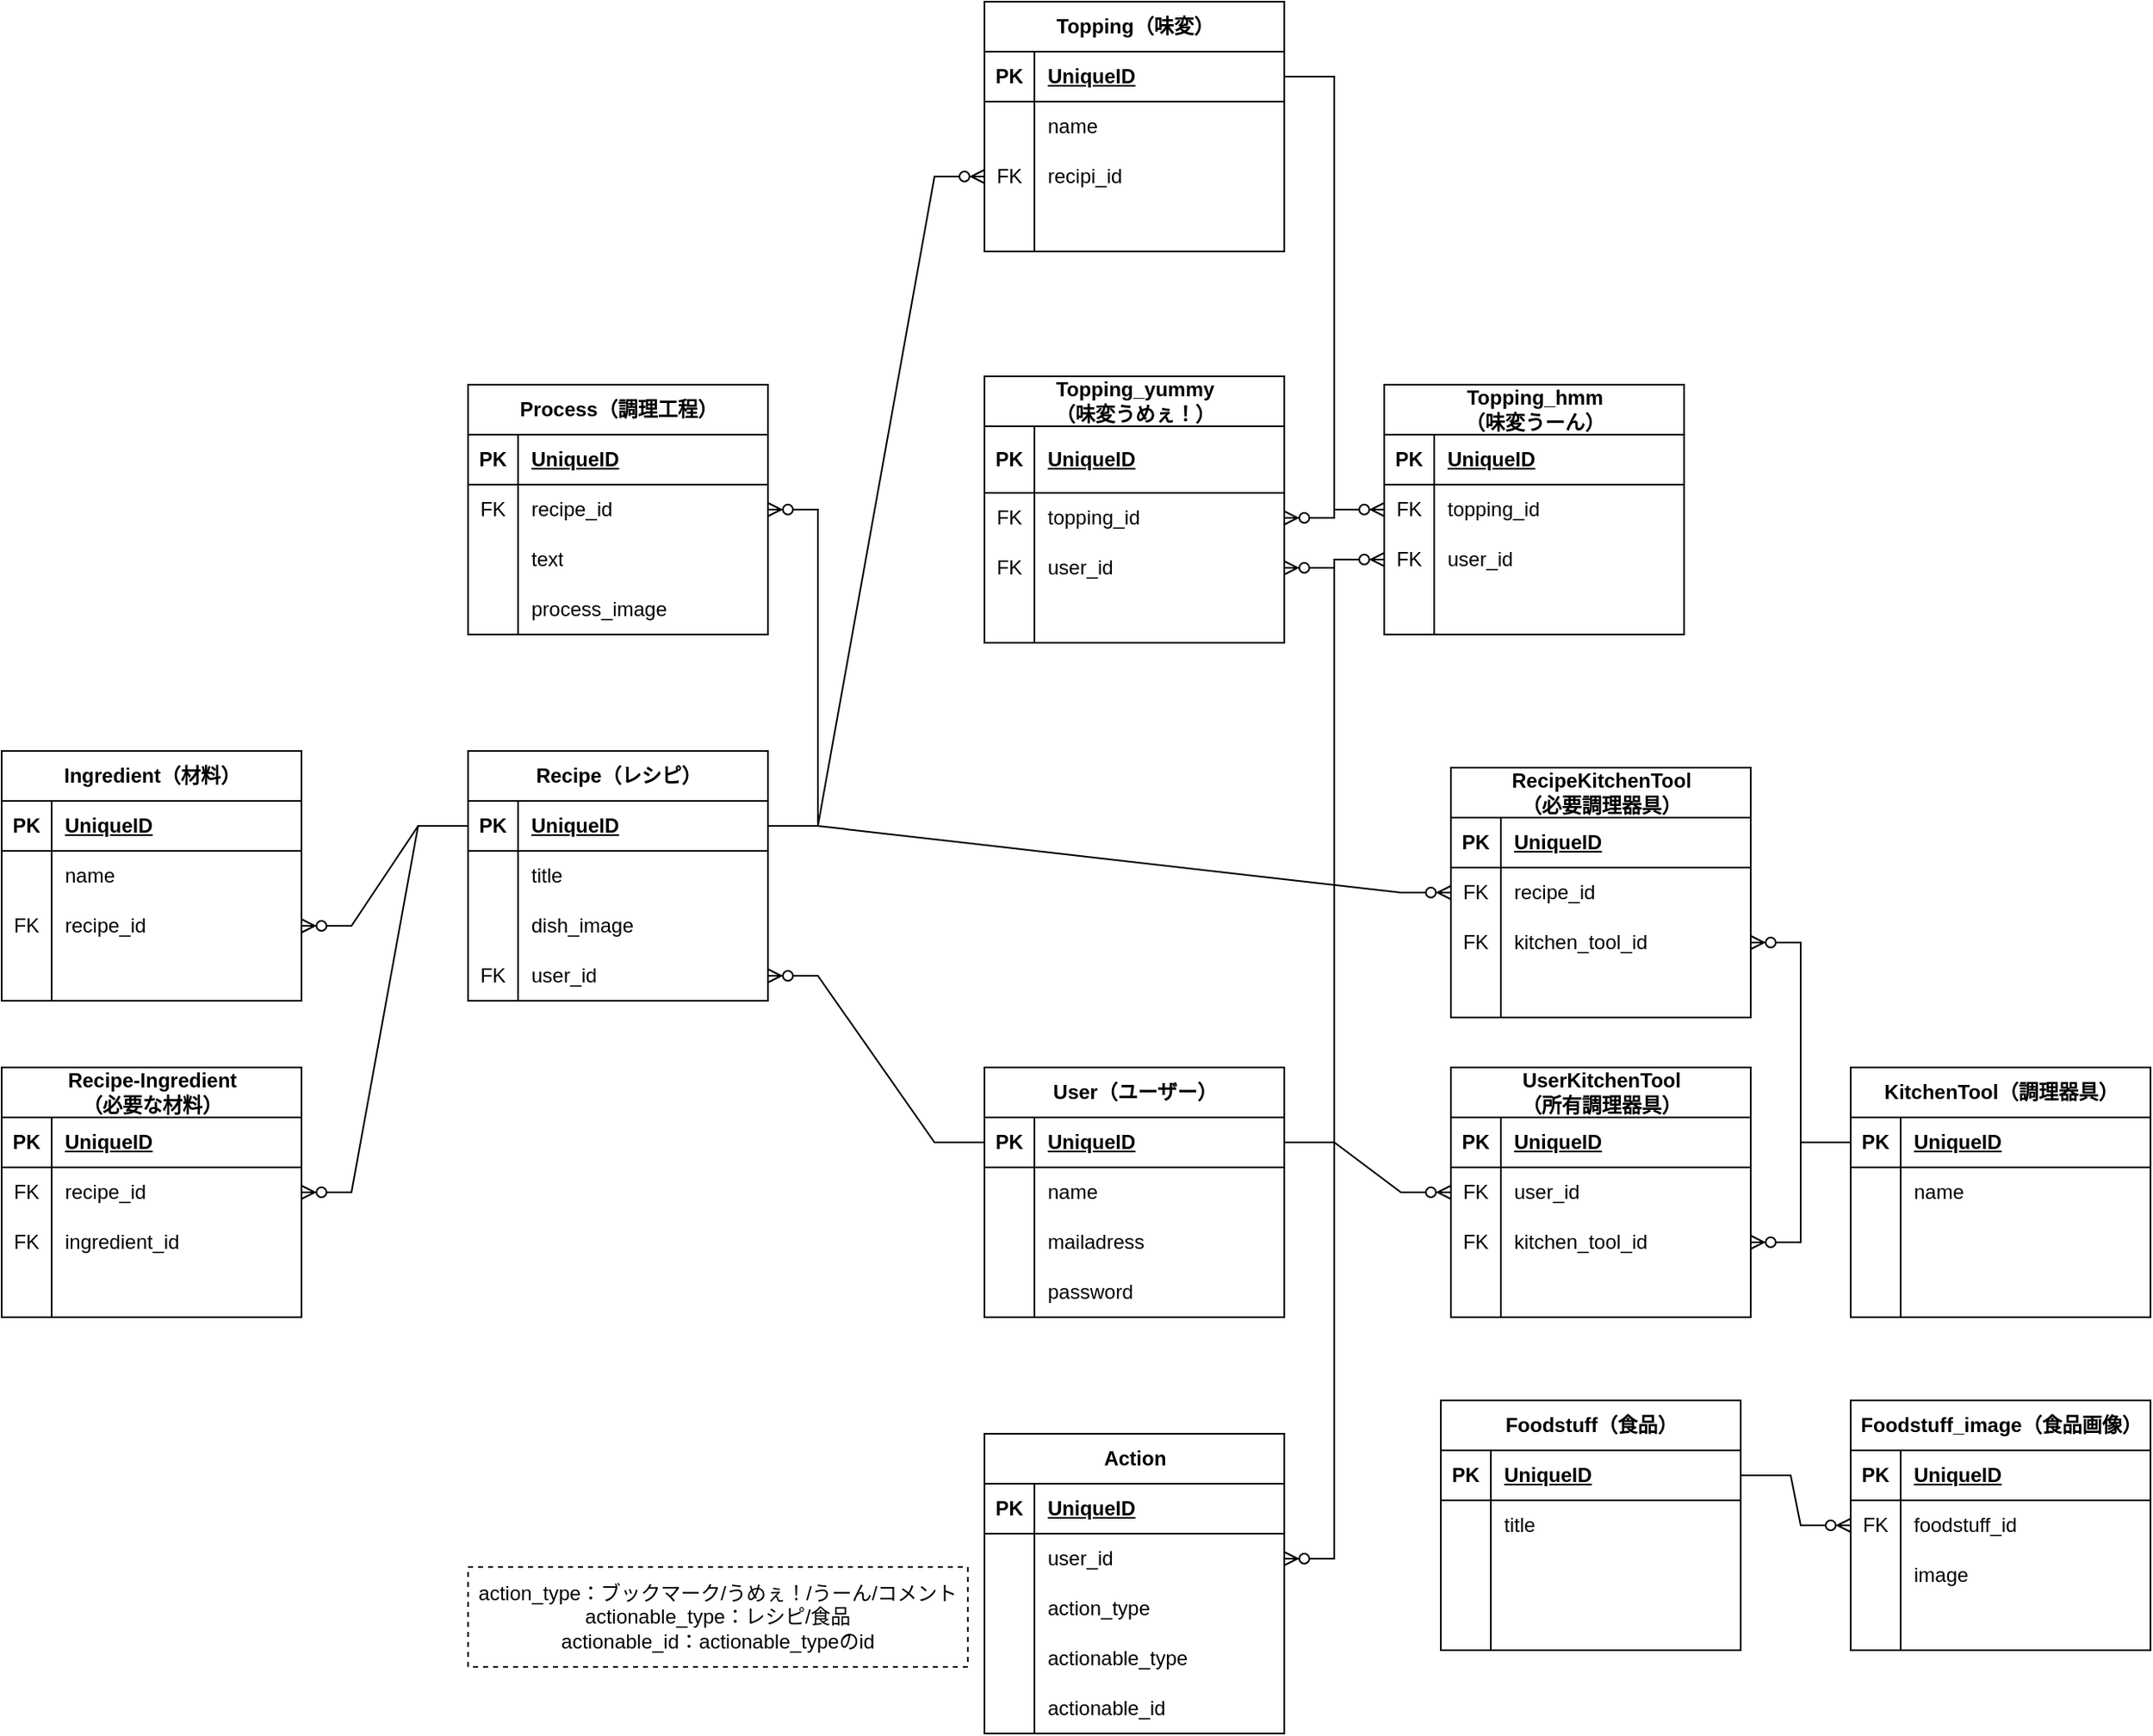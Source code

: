<mxfile version="24.6.4" type="device">
  <diagram name="ページ1" id="t_sM5TkmQe1F6TnTYv9p">
    <mxGraphModel dx="2117" dy="1691" grid="1" gridSize="10" guides="1" tooltips="1" connect="1" arrows="1" fold="1" page="1" pageScale="1" pageWidth="827" pageHeight="1169" math="0" shadow="0">
      <root>
        <mxCell id="0" />
        <mxCell id="1" parent="0" />
        <mxCell id="vKtcrOpALwz0tnJFkvKI-5" value="User（ユーザー）" style="shape=table;startSize=30;container=1;collapsible=1;childLayout=tableLayout;fixedRows=1;rowLines=0;fontStyle=1;align=center;resizeLast=1;html=1;" parent="1" vertex="1">
          <mxGeometry x="50" y="-340" width="180" height="150" as="geometry" />
        </mxCell>
        <mxCell id="vKtcrOpALwz0tnJFkvKI-6" value="" style="shape=tableRow;horizontal=0;startSize=0;swimlaneHead=0;swimlaneBody=0;fillColor=none;collapsible=0;dropTarget=0;points=[[0,0.5],[1,0.5]];portConstraint=eastwest;top=0;left=0;right=0;bottom=1;" parent="vKtcrOpALwz0tnJFkvKI-5" vertex="1">
          <mxGeometry y="30" width="180" height="30" as="geometry" />
        </mxCell>
        <mxCell id="vKtcrOpALwz0tnJFkvKI-7" value="PK" style="shape=partialRectangle;connectable=0;fillColor=none;top=0;left=0;bottom=0;right=0;fontStyle=1;overflow=hidden;whiteSpace=wrap;html=1;" parent="vKtcrOpALwz0tnJFkvKI-6" vertex="1">
          <mxGeometry width="30" height="30" as="geometry">
            <mxRectangle width="30" height="30" as="alternateBounds" />
          </mxGeometry>
        </mxCell>
        <mxCell id="vKtcrOpALwz0tnJFkvKI-8" value="UniqueID" style="shape=partialRectangle;connectable=0;fillColor=none;top=0;left=0;bottom=0;right=0;align=left;spacingLeft=6;fontStyle=5;overflow=hidden;whiteSpace=wrap;html=1;" parent="vKtcrOpALwz0tnJFkvKI-6" vertex="1">
          <mxGeometry x="30" width="150" height="30" as="geometry">
            <mxRectangle width="150" height="30" as="alternateBounds" />
          </mxGeometry>
        </mxCell>
        <mxCell id="vKtcrOpALwz0tnJFkvKI-9" value="" style="shape=tableRow;horizontal=0;startSize=0;swimlaneHead=0;swimlaneBody=0;fillColor=none;collapsible=0;dropTarget=0;points=[[0,0.5],[1,0.5]];portConstraint=eastwest;top=0;left=0;right=0;bottom=0;" parent="vKtcrOpALwz0tnJFkvKI-5" vertex="1">
          <mxGeometry y="60" width="180" height="30" as="geometry" />
        </mxCell>
        <mxCell id="vKtcrOpALwz0tnJFkvKI-10" value="" style="shape=partialRectangle;connectable=0;fillColor=none;top=0;left=0;bottom=0;right=0;editable=1;overflow=hidden;whiteSpace=wrap;html=1;" parent="vKtcrOpALwz0tnJFkvKI-9" vertex="1">
          <mxGeometry width="30" height="30" as="geometry">
            <mxRectangle width="30" height="30" as="alternateBounds" />
          </mxGeometry>
        </mxCell>
        <mxCell id="vKtcrOpALwz0tnJFkvKI-11" value="name" style="shape=partialRectangle;connectable=0;fillColor=none;top=0;left=0;bottom=0;right=0;align=left;spacingLeft=6;overflow=hidden;whiteSpace=wrap;html=1;" parent="vKtcrOpALwz0tnJFkvKI-9" vertex="1">
          <mxGeometry x="30" width="150" height="30" as="geometry">
            <mxRectangle width="150" height="30" as="alternateBounds" />
          </mxGeometry>
        </mxCell>
        <mxCell id="vKtcrOpALwz0tnJFkvKI-12" value="" style="shape=tableRow;horizontal=0;startSize=0;swimlaneHead=0;swimlaneBody=0;fillColor=none;collapsible=0;dropTarget=0;points=[[0,0.5],[1,0.5]];portConstraint=eastwest;top=0;left=0;right=0;bottom=0;" parent="vKtcrOpALwz0tnJFkvKI-5" vertex="1">
          <mxGeometry y="90" width="180" height="30" as="geometry" />
        </mxCell>
        <mxCell id="vKtcrOpALwz0tnJFkvKI-13" value="" style="shape=partialRectangle;connectable=0;fillColor=none;top=0;left=0;bottom=0;right=0;editable=1;overflow=hidden;whiteSpace=wrap;html=1;" parent="vKtcrOpALwz0tnJFkvKI-12" vertex="1">
          <mxGeometry width="30" height="30" as="geometry">
            <mxRectangle width="30" height="30" as="alternateBounds" />
          </mxGeometry>
        </mxCell>
        <mxCell id="vKtcrOpALwz0tnJFkvKI-14" value="mailadress" style="shape=partialRectangle;connectable=0;fillColor=none;top=0;left=0;bottom=0;right=0;align=left;spacingLeft=6;overflow=hidden;whiteSpace=wrap;html=1;" parent="vKtcrOpALwz0tnJFkvKI-12" vertex="1">
          <mxGeometry x="30" width="150" height="30" as="geometry">
            <mxRectangle width="150" height="30" as="alternateBounds" />
          </mxGeometry>
        </mxCell>
        <mxCell id="vKtcrOpALwz0tnJFkvKI-15" value="" style="shape=tableRow;horizontal=0;startSize=0;swimlaneHead=0;swimlaneBody=0;fillColor=none;collapsible=0;dropTarget=0;points=[[0,0.5],[1,0.5]];portConstraint=eastwest;top=0;left=0;right=0;bottom=0;" parent="vKtcrOpALwz0tnJFkvKI-5" vertex="1">
          <mxGeometry y="120" width="180" height="30" as="geometry" />
        </mxCell>
        <mxCell id="vKtcrOpALwz0tnJFkvKI-16" value="" style="shape=partialRectangle;connectable=0;fillColor=none;top=0;left=0;bottom=0;right=0;editable=1;overflow=hidden;whiteSpace=wrap;html=1;" parent="vKtcrOpALwz0tnJFkvKI-15" vertex="1">
          <mxGeometry width="30" height="30" as="geometry">
            <mxRectangle width="30" height="30" as="alternateBounds" />
          </mxGeometry>
        </mxCell>
        <mxCell id="vKtcrOpALwz0tnJFkvKI-17" value="password" style="shape=partialRectangle;connectable=0;fillColor=none;top=0;left=0;bottom=0;right=0;align=left;spacingLeft=6;overflow=hidden;whiteSpace=wrap;html=1;" parent="vKtcrOpALwz0tnJFkvKI-15" vertex="1">
          <mxGeometry x="30" width="150" height="30" as="geometry">
            <mxRectangle width="150" height="30" as="alternateBounds" />
          </mxGeometry>
        </mxCell>
        <mxCell id="vKtcrOpALwz0tnJFkvKI-32" value="Recipe（レシピ）" style="shape=table;startSize=30;container=1;collapsible=1;childLayout=tableLayout;fixedRows=1;rowLines=0;fontStyle=1;align=center;resizeLast=1;html=1;" parent="1" vertex="1">
          <mxGeometry x="-260" y="-530" width="180" height="150" as="geometry" />
        </mxCell>
        <mxCell id="vKtcrOpALwz0tnJFkvKI-33" value="" style="shape=tableRow;horizontal=0;startSize=0;swimlaneHead=0;swimlaneBody=0;fillColor=none;collapsible=0;dropTarget=0;points=[[0,0.5],[1,0.5]];portConstraint=eastwest;top=0;left=0;right=0;bottom=1;" parent="vKtcrOpALwz0tnJFkvKI-32" vertex="1">
          <mxGeometry y="30" width="180" height="30" as="geometry" />
        </mxCell>
        <mxCell id="vKtcrOpALwz0tnJFkvKI-34" value="PK" style="shape=partialRectangle;connectable=0;fillColor=none;top=0;left=0;bottom=0;right=0;fontStyle=1;overflow=hidden;whiteSpace=wrap;html=1;" parent="vKtcrOpALwz0tnJFkvKI-33" vertex="1">
          <mxGeometry width="30" height="30" as="geometry">
            <mxRectangle width="30" height="30" as="alternateBounds" />
          </mxGeometry>
        </mxCell>
        <mxCell id="vKtcrOpALwz0tnJFkvKI-35" value="UniqueID" style="shape=partialRectangle;connectable=0;fillColor=none;top=0;left=0;bottom=0;right=0;align=left;spacingLeft=6;fontStyle=5;overflow=hidden;whiteSpace=wrap;html=1;" parent="vKtcrOpALwz0tnJFkvKI-33" vertex="1">
          <mxGeometry x="30" width="150" height="30" as="geometry">
            <mxRectangle width="150" height="30" as="alternateBounds" />
          </mxGeometry>
        </mxCell>
        <mxCell id="vKtcrOpALwz0tnJFkvKI-36" value="" style="shape=tableRow;horizontal=0;startSize=0;swimlaneHead=0;swimlaneBody=0;fillColor=none;collapsible=0;dropTarget=0;points=[[0,0.5],[1,0.5]];portConstraint=eastwest;top=0;left=0;right=0;bottom=0;" parent="vKtcrOpALwz0tnJFkvKI-32" vertex="1">
          <mxGeometry y="60" width="180" height="30" as="geometry" />
        </mxCell>
        <mxCell id="vKtcrOpALwz0tnJFkvKI-37" value="" style="shape=partialRectangle;connectable=0;fillColor=none;top=0;left=0;bottom=0;right=0;editable=1;overflow=hidden;whiteSpace=wrap;html=1;" parent="vKtcrOpALwz0tnJFkvKI-36" vertex="1">
          <mxGeometry width="30" height="30" as="geometry">
            <mxRectangle width="30" height="30" as="alternateBounds" />
          </mxGeometry>
        </mxCell>
        <mxCell id="vKtcrOpALwz0tnJFkvKI-38" value="title" style="shape=partialRectangle;connectable=0;fillColor=none;top=0;left=0;bottom=0;right=0;align=left;spacingLeft=6;overflow=hidden;whiteSpace=wrap;html=1;" parent="vKtcrOpALwz0tnJFkvKI-36" vertex="1">
          <mxGeometry x="30" width="150" height="30" as="geometry">
            <mxRectangle width="150" height="30" as="alternateBounds" />
          </mxGeometry>
        </mxCell>
        <mxCell id="vKtcrOpALwz0tnJFkvKI-39" value="" style="shape=tableRow;horizontal=0;startSize=0;swimlaneHead=0;swimlaneBody=0;fillColor=none;collapsible=0;dropTarget=0;points=[[0,0.5],[1,0.5]];portConstraint=eastwest;top=0;left=0;right=0;bottom=0;" parent="vKtcrOpALwz0tnJFkvKI-32" vertex="1">
          <mxGeometry y="90" width="180" height="30" as="geometry" />
        </mxCell>
        <mxCell id="vKtcrOpALwz0tnJFkvKI-40" value="" style="shape=partialRectangle;connectable=0;fillColor=none;top=0;left=0;bottom=0;right=0;editable=1;overflow=hidden;whiteSpace=wrap;html=1;" parent="vKtcrOpALwz0tnJFkvKI-39" vertex="1">
          <mxGeometry width="30" height="30" as="geometry">
            <mxRectangle width="30" height="30" as="alternateBounds" />
          </mxGeometry>
        </mxCell>
        <mxCell id="vKtcrOpALwz0tnJFkvKI-41" value="dish_image" style="shape=partialRectangle;connectable=0;fillColor=none;top=0;left=0;bottom=0;right=0;align=left;spacingLeft=6;overflow=hidden;whiteSpace=wrap;html=1;" parent="vKtcrOpALwz0tnJFkvKI-39" vertex="1">
          <mxGeometry x="30" width="150" height="30" as="geometry">
            <mxRectangle width="150" height="30" as="alternateBounds" />
          </mxGeometry>
        </mxCell>
        <mxCell id="vKtcrOpALwz0tnJFkvKI-42" value="" style="shape=tableRow;horizontal=0;startSize=0;swimlaneHead=0;swimlaneBody=0;fillColor=none;collapsible=0;dropTarget=0;points=[[0,0.5],[1,0.5]];portConstraint=eastwest;top=0;left=0;right=0;bottom=0;" parent="vKtcrOpALwz0tnJFkvKI-32" vertex="1">
          <mxGeometry y="120" width="180" height="30" as="geometry" />
        </mxCell>
        <mxCell id="vKtcrOpALwz0tnJFkvKI-43" value="FK" style="shape=partialRectangle;connectable=0;fillColor=none;top=0;left=0;bottom=0;right=0;editable=1;overflow=hidden;whiteSpace=wrap;html=1;" parent="vKtcrOpALwz0tnJFkvKI-42" vertex="1">
          <mxGeometry width="30" height="30" as="geometry">
            <mxRectangle width="30" height="30" as="alternateBounds" />
          </mxGeometry>
        </mxCell>
        <mxCell id="vKtcrOpALwz0tnJFkvKI-44" value="user_id" style="shape=partialRectangle;connectable=0;fillColor=none;top=0;left=0;bottom=0;right=0;align=left;spacingLeft=6;overflow=hidden;whiteSpace=wrap;html=1;" parent="vKtcrOpALwz0tnJFkvKI-42" vertex="1">
          <mxGeometry x="30" width="150" height="30" as="geometry">
            <mxRectangle width="150" height="30" as="alternateBounds" />
          </mxGeometry>
        </mxCell>
        <mxCell id="vKtcrOpALwz0tnJFkvKI-45" value="Foodstuff（食品）" style="shape=table;startSize=30;container=1;collapsible=1;childLayout=tableLayout;fixedRows=1;rowLines=0;fontStyle=1;align=center;resizeLast=1;html=1;" parent="1" vertex="1">
          <mxGeometry x="324" y="-140" width="180" height="150" as="geometry" />
        </mxCell>
        <mxCell id="vKtcrOpALwz0tnJFkvKI-46" value="" style="shape=tableRow;horizontal=0;startSize=0;swimlaneHead=0;swimlaneBody=0;fillColor=none;collapsible=0;dropTarget=0;points=[[0,0.5],[1,0.5]];portConstraint=eastwest;top=0;left=0;right=0;bottom=1;" parent="vKtcrOpALwz0tnJFkvKI-45" vertex="1">
          <mxGeometry y="30" width="180" height="30" as="geometry" />
        </mxCell>
        <mxCell id="vKtcrOpALwz0tnJFkvKI-47" value="PK" style="shape=partialRectangle;connectable=0;fillColor=none;top=0;left=0;bottom=0;right=0;fontStyle=1;overflow=hidden;whiteSpace=wrap;html=1;" parent="vKtcrOpALwz0tnJFkvKI-46" vertex="1">
          <mxGeometry width="30" height="30" as="geometry">
            <mxRectangle width="30" height="30" as="alternateBounds" />
          </mxGeometry>
        </mxCell>
        <mxCell id="vKtcrOpALwz0tnJFkvKI-48" value="UniqueID" style="shape=partialRectangle;connectable=0;fillColor=none;top=0;left=0;bottom=0;right=0;align=left;spacingLeft=6;fontStyle=5;overflow=hidden;whiteSpace=wrap;html=1;" parent="vKtcrOpALwz0tnJFkvKI-46" vertex="1">
          <mxGeometry x="30" width="150" height="30" as="geometry">
            <mxRectangle width="150" height="30" as="alternateBounds" />
          </mxGeometry>
        </mxCell>
        <mxCell id="vKtcrOpALwz0tnJFkvKI-49" value="" style="shape=tableRow;horizontal=0;startSize=0;swimlaneHead=0;swimlaneBody=0;fillColor=none;collapsible=0;dropTarget=0;points=[[0,0.5],[1,0.5]];portConstraint=eastwest;top=0;left=0;right=0;bottom=0;" parent="vKtcrOpALwz0tnJFkvKI-45" vertex="1">
          <mxGeometry y="60" width="180" height="30" as="geometry" />
        </mxCell>
        <mxCell id="vKtcrOpALwz0tnJFkvKI-50" value="" style="shape=partialRectangle;connectable=0;fillColor=none;top=0;left=0;bottom=0;right=0;editable=1;overflow=hidden;whiteSpace=wrap;html=1;" parent="vKtcrOpALwz0tnJFkvKI-49" vertex="1">
          <mxGeometry width="30" height="30" as="geometry">
            <mxRectangle width="30" height="30" as="alternateBounds" />
          </mxGeometry>
        </mxCell>
        <mxCell id="vKtcrOpALwz0tnJFkvKI-51" value="title" style="shape=partialRectangle;connectable=0;fillColor=none;top=0;left=0;bottom=0;right=0;align=left;spacingLeft=6;overflow=hidden;whiteSpace=wrap;html=1;" parent="vKtcrOpALwz0tnJFkvKI-49" vertex="1">
          <mxGeometry x="30" width="150" height="30" as="geometry">
            <mxRectangle width="150" height="30" as="alternateBounds" />
          </mxGeometry>
        </mxCell>
        <mxCell id="vKtcrOpALwz0tnJFkvKI-52" value="" style="shape=tableRow;horizontal=0;startSize=0;swimlaneHead=0;swimlaneBody=0;fillColor=none;collapsible=0;dropTarget=0;points=[[0,0.5],[1,0.5]];portConstraint=eastwest;top=0;left=0;right=0;bottom=0;" parent="vKtcrOpALwz0tnJFkvKI-45" vertex="1">
          <mxGeometry y="90" width="180" height="30" as="geometry" />
        </mxCell>
        <mxCell id="vKtcrOpALwz0tnJFkvKI-53" value="" style="shape=partialRectangle;connectable=0;fillColor=none;top=0;left=0;bottom=0;right=0;editable=1;overflow=hidden;whiteSpace=wrap;html=1;" parent="vKtcrOpALwz0tnJFkvKI-52" vertex="1">
          <mxGeometry width="30" height="30" as="geometry">
            <mxRectangle width="30" height="30" as="alternateBounds" />
          </mxGeometry>
        </mxCell>
        <mxCell id="vKtcrOpALwz0tnJFkvKI-54" value="" style="shape=partialRectangle;connectable=0;fillColor=none;top=0;left=0;bottom=0;right=0;align=left;spacingLeft=6;overflow=hidden;whiteSpace=wrap;html=1;" parent="vKtcrOpALwz0tnJFkvKI-52" vertex="1">
          <mxGeometry x="30" width="150" height="30" as="geometry">
            <mxRectangle width="150" height="30" as="alternateBounds" />
          </mxGeometry>
        </mxCell>
        <mxCell id="vKtcrOpALwz0tnJFkvKI-55" value="" style="shape=tableRow;horizontal=0;startSize=0;swimlaneHead=0;swimlaneBody=0;fillColor=none;collapsible=0;dropTarget=0;points=[[0,0.5],[1,0.5]];portConstraint=eastwest;top=0;left=0;right=0;bottom=0;" parent="vKtcrOpALwz0tnJFkvKI-45" vertex="1">
          <mxGeometry y="120" width="180" height="30" as="geometry" />
        </mxCell>
        <mxCell id="vKtcrOpALwz0tnJFkvKI-56" value="" style="shape=partialRectangle;connectable=0;fillColor=none;top=0;left=0;bottom=0;right=0;editable=1;overflow=hidden;whiteSpace=wrap;html=1;" parent="vKtcrOpALwz0tnJFkvKI-55" vertex="1">
          <mxGeometry width="30" height="30" as="geometry">
            <mxRectangle width="30" height="30" as="alternateBounds" />
          </mxGeometry>
        </mxCell>
        <mxCell id="vKtcrOpALwz0tnJFkvKI-57" value="" style="shape=partialRectangle;connectable=0;fillColor=none;top=0;left=0;bottom=0;right=0;align=left;spacingLeft=6;overflow=hidden;whiteSpace=wrap;html=1;" parent="vKtcrOpALwz0tnJFkvKI-55" vertex="1">
          <mxGeometry x="30" width="150" height="30" as="geometry">
            <mxRectangle width="150" height="30" as="alternateBounds" />
          </mxGeometry>
        </mxCell>
        <mxCell id="vKtcrOpALwz0tnJFkvKI-163" value="Topping（味変）" style="shape=table;startSize=30;container=1;collapsible=1;childLayout=tableLayout;fixedRows=1;rowLines=0;fontStyle=1;align=center;resizeLast=1;html=1;" parent="1" vertex="1">
          <mxGeometry x="50" y="-980" width="180" height="150" as="geometry" />
        </mxCell>
        <mxCell id="vKtcrOpALwz0tnJFkvKI-164" value="" style="shape=tableRow;horizontal=0;startSize=0;swimlaneHead=0;swimlaneBody=0;fillColor=none;collapsible=0;dropTarget=0;points=[[0,0.5],[1,0.5]];portConstraint=eastwest;top=0;left=0;right=0;bottom=1;" parent="vKtcrOpALwz0tnJFkvKI-163" vertex="1">
          <mxGeometry y="30" width="180" height="30" as="geometry" />
        </mxCell>
        <mxCell id="vKtcrOpALwz0tnJFkvKI-165" value="PK" style="shape=partialRectangle;connectable=0;fillColor=none;top=0;left=0;bottom=0;right=0;fontStyle=1;overflow=hidden;whiteSpace=wrap;html=1;" parent="vKtcrOpALwz0tnJFkvKI-164" vertex="1">
          <mxGeometry width="30" height="30" as="geometry">
            <mxRectangle width="30" height="30" as="alternateBounds" />
          </mxGeometry>
        </mxCell>
        <mxCell id="vKtcrOpALwz0tnJFkvKI-166" value="UniqueID" style="shape=partialRectangle;connectable=0;fillColor=none;top=0;left=0;bottom=0;right=0;align=left;spacingLeft=6;fontStyle=5;overflow=hidden;whiteSpace=wrap;html=1;" parent="vKtcrOpALwz0tnJFkvKI-164" vertex="1">
          <mxGeometry x="30" width="150" height="30" as="geometry">
            <mxRectangle width="150" height="30" as="alternateBounds" />
          </mxGeometry>
        </mxCell>
        <mxCell id="vKtcrOpALwz0tnJFkvKI-167" value="" style="shape=tableRow;horizontal=0;startSize=0;swimlaneHead=0;swimlaneBody=0;fillColor=none;collapsible=0;dropTarget=0;points=[[0,0.5],[1,0.5]];portConstraint=eastwest;top=0;left=0;right=0;bottom=0;" parent="vKtcrOpALwz0tnJFkvKI-163" vertex="1">
          <mxGeometry y="60" width="180" height="30" as="geometry" />
        </mxCell>
        <mxCell id="vKtcrOpALwz0tnJFkvKI-168" value="" style="shape=partialRectangle;connectable=0;fillColor=none;top=0;left=0;bottom=0;right=0;editable=1;overflow=hidden;whiteSpace=wrap;html=1;" parent="vKtcrOpALwz0tnJFkvKI-167" vertex="1">
          <mxGeometry width="30" height="30" as="geometry">
            <mxRectangle width="30" height="30" as="alternateBounds" />
          </mxGeometry>
        </mxCell>
        <mxCell id="vKtcrOpALwz0tnJFkvKI-169" value="name" style="shape=partialRectangle;connectable=0;fillColor=none;top=0;left=0;bottom=0;right=0;align=left;spacingLeft=6;overflow=hidden;whiteSpace=wrap;html=1;" parent="vKtcrOpALwz0tnJFkvKI-167" vertex="1">
          <mxGeometry x="30" width="150" height="30" as="geometry">
            <mxRectangle width="150" height="30" as="alternateBounds" />
          </mxGeometry>
        </mxCell>
        <mxCell id="vKtcrOpALwz0tnJFkvKI-170" value="" style="shape=tableRow;horizontal=0;startSize=0;swimlaneHead=0;swimlaneBody=0;fillColor=none;collapsible=0;dropTarget=0;points=[[0,0.5],[1,0.5]];portConstraint=eastwest;top=0;left=0;right=0;bottom=0;" parent="vKtcrOpALwz0tnJFkvKI-163" vertex="1">
          <mxGeometry y="90" width="180" height="30" as="geometry" />
        </mxCell>
        <mxCell id="vKtcrOpALwz0tnJFkvKI-171" value="FK" style="shape=partialRectangle;connectable=0;fillColor=none;top=0;left=0;bottom=0;right=0;editable=1;overflow=hidden;whiteSpace=wrap;html=1;" parent="vKtcrOpALwz0tnJFkvKI-170" vertex="1">
          <mxGeometry width="30" height="30" as="geometry">
            <mxRectangle width="30" height="30" as="alternateBounds" />
          </mxGeometry>
        </mxCell>
        <mxCell id="vKtcrOpALwz0tnJFkvKI-172" value="recipi_id" style="shape=partialRectangle;connectable=0;fillColor=none;top=0;left=0;bottom=0;right=0;align=left;spacingLeft=6;overflow=hidden;whiteSpace=wrap;html=1;" parent="vKtcrOpALwz0tnJFkvKI-170" vertex="1">
          <mxGeometry x="30" width="150" height="30" as="geometry">
            <mxRectangle width="150" height="30" as="alternateBounds" />
          </mxGeometry>
        </mxCell>
        <mxCell id="vKtcrOpALwz0tnJFkvKI-173" value="" style="shape=tableRow;horizontal=0;startSize=0;swimlaneHead=0;swimlaneBody=0;fillColor=none;collapsible=0;dropTarget=0;points=[[0,0.5],[1,0.5]];portConstraint=eastwest;top=0;left=0;right=0;bottom=0;" parent="vKtcrOpALwz0tnJFkvKI-163" vertex="1">
          <mxGeometry y="120" width="180" height="30" as="geometry" />
        </mxCell>
        <mxCell id="vKtcrOpALwz0tnJFkvKI-174" value="" style="shape=partialRectangle;connectable=0;fillColor=none;top=0;left=0;bottom=0;right=0;editable=1;overflow=hidden;whiteSpace=wrap;html=1;" parent="vKtcrOpALwz0tnJFkvKI-173" vertex="1">
          <mxGeometry width="30" height="30" as="geometry">
            <mxRectangle width="30" height="30" as="alternateBounds" />
          </mxGeometry>
        </mxCell>
        <mxCell id="vKtcrOpALwz0tnJFkvKI-175" value="" style="shape=partialRectangle;connectable=0;fillColor=none;top=0;left=0;bottom=0;right=0;align=left;spacingLeft=6;overflow=hidden;whiteSpace=wrap;html=1;" parent="vKtcrOpALwz0tnJFkvKI-173" vertex="1">
          <mxGeometry x="30" width="150" height="30" as="geometry">
            <mxRectangle width="150" height="30" as="alternateBounds" />
          </mxGeometry>
        </mxCell>
        <mxCell id="vKtcrOpALwz0tnJFkvKI-215" value="KitchenTool（調理器具）" style="shape=table;startSize=30;container=1;collapsible=1;childLayout=tableLayout;fixedRows=1;rowLines=0;fontStyle=1;align=center;resizeLast=1;html=1;" parent="1" vertex="1">
          <mxGeometry x="570" y="-340" width="180" height="150" as="geometry" />
        </mxCell>
        <mxCell id="vKtcrOpALwz0tnJFkvKI-216" value="" style="shape=tableRow;horizontal=0;startSize=0;swimlaneHead=0;swimlaneBody=0;fillColor=none;collapsible=0;dropTarget=0;points=[[0,0.5],[1,0.5]];portConstraint=eastwest;top=0;left=0;right=0;bottom=1;" parent="vKtcrOpALwz0tnJFkvKI-215" vertex="1">
          <mxGeometry y="30" width="180" height="30" as="geometry" />
        </mxCell>
        <mxCell id="vKtcrOpALwz0tnJFkvKI-217" value="PK" style="shape=partialRectangle;connectable=0;fillColor=none;top=0;left=0;bottom=0;right=0;fontStyle=1;overflow=hidden;whiteSpace=wrap;html=1;" parent="vKtcrOpALwz0tnJFkvKI-216" vertex="1">
          <mxGeometry width="30" height="30" as="geometry">
            <mxRectangle width="30" height="30" as="alternateBounds" />
          </mxGeometry>
        </mxCell>
        <mxCell id="vKtcrOpALwz0tnJFkvKI-218" value="UniqueID" style="shape=partialRectangle;connectable=0;fillColor=none;top=0;left=0;bottom=0;right=0;align=left;spacingLeft=6;fontStyle=5;overflow=hidden;whiteSpace=wrap;html=1;" parent="vKtcrOpALwz0tnJFkvKI-216" vertex="1">
          <mxGeometry x="30" width="150" height="30" as="geometry">
            <mxRectangle width="150" height="30" as="alternateBounds" />
          </mxGeometry>
        </mxCell>
        <mxCell id="vKtcrOpALwz0tnJFkvKI-219" value="" style="shape=tableRow;horizontal=0;startSize=0;swimlaneHead=0;swimlaneBody=0;fillColor=none;collapsible=0;dropTarget=0;points=[[0,0.5],[1,0.5]];portConstraint=eastwest;top=0;left=0;right=0;bottom=0;" parent="vKtcrOpALwz0tnJFkvKI-215" vertex="1">
          <mxGeometry y="60" width="180" height="30" as="geometry" />
        </mxCell>
        <mxCell id="vKtcrOpALwz0tnJFkvKI-220" value="" style="shape=partialRectangle;connectable=0;fillColor=none;top=0;left=0;bottom=0;right=0;editable=1;overflow=hidden;whiteSpace=wrap;html=1;" parent="vKtcrOpALwz0tnJFkvKI-219" vertex="1">
          <mxGeometry width="30" height="30" as="geometry">
            <mxRectangle width="30" height="30" as="alternateBounds" />
          </mxGeometry>
        </mxCell>
        <mxCell id="vKtcrOpALwz0tnJFkvKI-221" value="name" style="shape=partialRectangle;connectable=0;fillColor=none;top=0;left=0;bottom=0;right=0;align=left;spacingLeft=6;overflow=hidden;whiteSpace=wrap;html=1;" parent="vKtcrOpALwz0tnJFkvKI-219" vertex="1">
          <mxGeometry x="30" width="150" height="30" as="geometry">
            <mxRectangle width="150" height="30" as="alternateBounds" />
          </mxGeometry>
        </mxCell>
        <mxCell id="vKtcrOpALwz0tnJFkvKI-222" value="" style="shape=tableRow;horizontal=0;startSize=0;swimlaneHead=0;swimlaneBody=0;fillColor=none;collapsible=0;dropTarget=0;points=[[0,0.5],[1,0.5]];portConstraint=eastwest;top=0;left=0;right=0;bottom=0;" parent="vKtcrOpALwz0tnJFkvKI-215" vertex="1">
          <mxGeometry y="90" width="180" height="30" as="geometry" />
        </mxCell>
        <mxCell id="vKtcrOpALwz0tnJFkvKI-223" value="" style="shape=partialRectangle;connectable=0;fillColor=none;top=0;left=0;bottom=0;right=0;editable=1;overflow=hidden;whiteSpace=wrap;html=1;" parent="vKtcrOpALwz0tnJFkvKI-222" vertex="1">
          <mxGeometry width="30" height="30" as="geometry">
            <mxRectangle width="30" height="30" as="alternateBounds" />
          </mxGeometry>
        </mxCell>
        <mxCell id="vKtcrOpALwz0tnJFkvKI-224" value="" style="shape=partialRectangle;connectable=0;fillColor=none;top=0;left=0;bottom=0;right=0;align=left;spacingLeft=6;overflow=hidden;whiteSpace=wrap;html=1;" parent="vKtcrOpALwz0tnJFkvKI-222" vertex="1">
          <mxGeometry x="30" width="150" height="30" as="geometry">
            <mxRectangle width="150" height="30" as="alternateBounds" />
          </mxGeometry>
        </mxCell>
        <mxCell id="vKtcrOpALwz0tnJFkvKI-225" value="" style="shape=tableRow;horizontal=0;startSize=0;swimlaneHead=0;swimlaneBody=0;fillColor=none;collapsible=0;dropTarget=0;points=[[0,0.5],[1,0.5]];portConstraint=eastwest;top=0;left=0;right=0;bottom=0;" parent="vKtcrOpALwz0tnJFkvKI-215" vertex="1">
          <mxGeometry y="120" width="180" height="30" as="geometry" />
        </mxCell>
        <mxCell id="vKtcrOpALwz0tnJFkvKI-226" value="" style="shape=partialRectangle;connectable=0;fillColor=none;top=0;left=0;bottom=0;right=0;editable=1;overflow=hidden;whiteSpace=wrap;html=1;" parent="vKtcrOpALwz0tnJFkvKI-225" vertex="1">
          <mxGeometry width="30" height="30" as="geometry">
            <mxRectangle width="30" height="30" as="alternateBounds" />
          </mxGeometry>
        </mxCell>
        <mxCell id="vKtcrOpALwz0tnJFkvKI-227" value="" style="shape=partialRectangle;connectable=0;fillColor=none;top=0;left=0;bottom=0;right=0;align=left;spacingLeft=6;overflow=hidden;whiteSpace=wrap;html=1;" parent="vKtcrOpALwz0tnJFkvKI-225" vertex="1">
          <mxGeometry x="30" width="150" height="30" as="geometry">
            <mxRectangle width="150" height="30" as="alternateBounds" />
          </mxGeometry>
        </mxCell>
        <mxCell id="vKtcrOpALwz0tnJFkvKI-228" value="Process（調理工程）" style="shape=table;startSize=30;container=1;collapsible=1;childLayout=tableLayout;fixedRows=1;rowLines=0;fontStyle=1;align=center;resizeLast=1;html=1;" parent="1" vertex="1">
          <mxGeometry x="-260" y="-750" width="180" height="150" as="geometry" />
        </mxCell>
        <mxCell id="vKtcrOpALwz0tnJFkvKI-229" value="" style="shape=tableRow;horizontal=0;startSize=0;swimlaneHead=0;swimlaneBody=0;fillColor=none;collapsible=0;dropTarget=0;points=[[0,0.5],[1,0.5]];portConstraint=eastwest;top=0;left=0;right=0;bottom=1;" parent="vKtcrOpALwz0tnJFkvKI-228" vertex="1">
          <mxGeometry y="30" width="180" height="30" as="geometry" />
        </mxCell>
        <mxCell id="vKtcrOpALwz0tnJFkvKI-230" value="PK" style="shape=partialRectangle;connectable=0;fillColor=none;top=0;left=0;bottom=0;right=0;fontStyle=1;overflow=hidden;whiteSpace=wrap;html=1;" parent="vKtcrOpALwz0tnJFkvKI-229" vertex="1">
          <mxGeometry width="30" height="30" as="geometry">
            <mxRectangle width="30" height="30" as="alternateBounds" />
          </mxGeometry>
        </mxCell>
        <mxCell id="vKtcrOpALwz0tnJFkvKI-231" value="UniqueID" style="shape=partialRectangle;connectable=0;fillColor=none;top=0;left=0;bottom=0;right=0;align=left;spacingLeft=6;fontStyle=5;overflow=hidden;whiteSpace=wrap;html=1;" parent="vKtcrOpALwz0tnJFkvKI-229" vertex="1">
          <mxGeometry x="30" width="150" height="30" as="geometry">
            <mxRectangle width="150" height="30" as="alternateBounds" />
          </mxGeometry>
        </mxCell>
        <mxCell id="vKtcrOpALwz0tnJFkvKI-235" value="" style="shape=tableRow;horizontal=0;startSize=0;swimlaneHead=0;swimlaneBody=0;fillColor=none;collapsible=0;dropTarget=0;points=[[0,0.5],[1,0.5]];portConstraint=eastwest;top=0;left=0;right=0;bottom=0;" parent="vKtcrOpALwz0tnJFkvKI-228" vertex="1">
          <mxGeometry y="60" width="180" height="30" as="geometry" />
        </mxCell>
        <mxCell id="vKtcrOpALwz0tnJFkvKI-236" value="FK" style="shape=partialRectangle;connectable=0;fillColor=none;top=0;left=0;bottom=0;right=0;editable=1;overflow=hidden;whiteSpace=wrap;html=1;" parent="vKtcrOpALwz0tnJFkvKI-235" vertex="1">
          <mxGeometry width="30" height="30" as="geometry">
            <mxRectangle width="30" height="30" as="alternateBounds" />
          </mxGeometry>
        </mxCell>
        <mxCell id="vKtcrOpALwz0tnJFkvKI-237" value="recipe_id" style="shape=partialRectangle;connectable=0;fillColor=none;top=0;left=0;bottom=0;right=0;align=left;spacingLeft=6;overflow=hidden;whiteSpace=wrap;html=1;" parent="vKtcrOpALwz0tnJFkvKI-235" vertex="1">
          <mxGeometry x="30" width="150" height="30" as="geometry">
            <mxRectangle width="150" height="30" as="alternateBounds" />
          </mxGeometry>
        </mxCell>
        <mxCell id="vKtcrOpALwz0tnJFkvKI-232" value="" style="shape=tableRow;horizontal=0;startSize=0;swimlaneHead=0;swimlaneBody=0;fillColor=none;collapsible=0;dropTarget=0;points=[[0,0.5],[1,0.5]];portConstraint=eastwest;top=0;left=0;right=0;bottom=0;" parent="vKtcrOpALwz0tnJFkvKI-228" vertex="1">
          <mxGeometry y="90" width="180" height="30" as="geometry" />
        </mxCell>
        <mxCell id="vKtcrOpALwz0tnJFkvKI-233" value="" style="shape=partialRectangle;connectable=0;fillColor=none;top=0;left=0;bottom=0;right=0;editable=1;overflow=hidden;whiteSpace=wrap;html=1;" parent="vKtcrOpALwz0tnJFkvKI-232" vertex="1">
          <mxGeometry width="30" height="30" as="geometry">
            <mxRectangle width="30" height="30" as="alternateBounds" />
          </mxGeometry>
        </mxCell>
        <mxCell id="vKtcrOpALwz0tnJFkvKI-234" value="text" style="shape=partialRectangle;connectable=0;fillColor=none;top=0;left=0;bottom=0;right=0;align=left;spacingLeft=6;overflow=hidden;whiteSpace=wrap;html=1;" parent="vKtcrOpALwz0tnJFkvKI-232" vertex="1">
          <mxGeometry x="30" width="150" height="30" as="geometry">
            <mxRectangle width="150" height="30" as="alternateBounds" />
          </mxGeometry>
        </mxCell>
        <mxCell id="vKtcrOpALwz0tnJFkvKI-238" value="" style="shape=tableRow;horizontal=0;startSize=0;swimlaneHead=0;swimlaneBody=0;fillColor=none;collapsible=0;dropTarget=0;points=[[0,0.5],[1,0.5]];portConstraint=eastwest;top=0;left=0;right=0;bottom=0;" parent="vKtcrOpALwz0tnJFkvKI-228" vertex="1">
          <mxGeometry y="120" width="180" height="30" as="geometry" />
        </mxCell>
        <mxCell id="vKtcrOpALwz0tnJFkvKI-239" value="" style="shape=partialRectangle;connectable=0;fillColor=none;top=0;left=0;bottom=0;right=0;editable=1;overflow=hidden;whiteSpace=wrap;html=1;" parent="vKtcrOpALwz0tnJFkvKI-238" vertex="1">
          <mxGeometry width="30" height="30" as="geometry">
            <mxRectangle width="30" height="30" as="alternateBounds" />
          </mxGeometry>
        </mxCell>
        <mxCell id="vKtcrOpALwz0tnJFkvKI-240" value="process_image" style="shape=partialRectangle;connectable=0;fillColor=none;top=0;left=0;bottom=0;right=0;align=left;spacingLeft=6;overflow=hidden;whiteSpace=wrap;html=1;" parent="vKtcrOpALwz0tnJFkvKI-238" vertex="1">
          <mxGeometry x="30" width="150" height="30" as="geometry">
            <mxRectangle width="150" height="30" as="alternateBounds" />
          </mxGeometry>
        </mxCell>
        <mxCell id="vKtcrOpALwz0tnJFkvKI-242" value="Ingredient（材料）" style="shape=table;startSize=30;container=1;collapsible=1;childLayout=tableLayout;fixedRows=1;rowLines=0;fontStyle=1;align=center;resizeLast=1;html=1;" parent="1" vertex="1">
          <mxGeometry x="-540" y="-530" width="180" height="150" as="geometry" />
        </mxCell>
        <mxCell id="vKtcrOpALwz0tnJFkvKI-243" value="" style="shape=tableRow;horizontal=0;startSize=0;swimlaneHead=0;swimlaneBody=0;fillColor=none;collapsible=0;dropTarget=0;points=[[0,0.5],[1,0.5]];portConstraint=eastwest;top=0;left=0;right=0;bottom=1;" parent="vKtcrOpALwz0tnJFkvKI-242" vertex="1">
          <mxGeometry y="30" width="180" height="30" as="geometry" />
        </mxCell>
        <mxCell id="vKtcrOpALwz0tnJFkvKI-244" value="PK" style="shape=partialRectangle;connectable=0;fillColor=none;top=0;left=0;bottom=0;right=0;fontStyle=1;overflow=hidden;whiteSpace=wrap;html=1;" parent="vKtcrOpALwz0tnJFkvKI-243" vertex="1">
          <mxGeometry width="30" height="30" as="geometry">
            <mxRectangle width="30" height="30" as="alternateBounds" />
          </mxGeometry>
        </mxCell>
        <mxCell id="vKtcrOpALwz0tnJFkvKI-245" value="UniqueID" style="shape=partialRectangle;connectable=0;fillColor=none;top=0;left=0;bottom=0;right=0;align=left;spacingLeft=6;fontStyle=5;overflow=hidden;whiteSpace=wrap;html=1;" parent="vKtcrOpALwz0tnJFkvKI-243" vertex="1">
          <mxGeometry x="30" width="150" height="30" as="geometry">
            <mxRectangle width="150" height="30" as="alternateBounds" />
          </mxGeometry>
        </mxCell>
        <mxCell id="vKtcrOpALwz0tnJFkvKI-246" value="" style="shape=tableRow;horizontal=0;startSize=0;swimlaneHead=0;swimlaneBody=0;fillColor=none;collapsible=0;dropTarget=0;points=[[0,0.5],[1,0.5]];portConstraint=eastwest;top=0;left=0;right=0;bottom=0;" parent="vKtcrOpALwz0tnJFkvKI-242" vertex="1">
          <mxGeometry y="60" width="180" height="30" as="geometry" />
        </mxCell>
        <mxCell id="vKtcrOpALwz0tnJFkvKI-247" value="" style="shape=partialRectangle;connectable=0;fillColor=none;top=0;left=0;bottom=0;right=0;editable=1;overflow=hidden;whiteSpace=wrap;html=1;" parent="vKtcrOpALwz0tnJFkvKI-246" vertex="1">
          <mxGeometry width="30" height="30" as="geometry">
            <mxRectangle width="30" height="30" as="alternateBounds" />
          </mxGeometry>
        </mxCell>
        <mxCell id="vKtcrOpALwz0tnJFkvKI-248" value="name" style="shape=partialRectangle;connectable=0;fillColor=none;top=0;left=0;bottom=0;right=0;align=left;spacingLeft=6;overflow=hidden;whiteSpace=wrap;html=1;" parent="vKtcrOpALwz0tnJFkvKI-246" vertex="1">
          <mxGeometry x="30" width="150" height="30" as="geometry">
            <mxRectangle width="150" height="30" as="alternateBounds" />
          </mxGeometry>
        </mxCell>
        <mxCell id="vKtcrOpALwz0tnJFkvKI-249" value="" style="shape=tableRow;horizontal=0;startSize=0;swimlaneHead=0;swimlaneBody=0;fillColor=none;collapsible=0;dropTarget=0;points=[[0,0.5],[1,0.5]];portConstraint=eastwest;top=0;left=0;right=0;bottom=0;" parent="vKtcrOpALwz0tnJFkvKI-242" vertex="1">
          <mxGeometry y="90" width="180" height="30" as="geometry" />
        </mxCell>
        <mxCell id="vKtcrOpALwz0tnJFkvKI-250" value="FK" style="shape=partialRectangle;connectable=0;fillColor=none;top=0;left=0;bottom=0;right=0;editable=1;overflow=hidden;whiteSpace=wrap;html=1;" parent="vKtcrOpALwz0tnJFkvKI-249" vertex="1">
          <mxGeometry width="30" height="30" as="geometry">
            <mxRectangle width="30" height="30" as="alternateBounds" />
          </mxGeometry>
        </mxCell>
        <mxCell id="vKtcrOpALwz0tnJFkvKI-251" value="recipe_id" style="shape=partialRectangle;connectable=0;fillColor=none;top=0;left=0;bottom=0;right=0;align=left;spacingLeft=6;overflow=hidden;whiteSpace=wrap;html=1;" parent="vKtcrOpALwz0tnJFkvKI-249" vertex="1">
          <mxGeometry x="30" width="150" height="30" as="geometry">
            <mxRectangle width="150" height="30" as="alternateBounds" />
          </mxGeometry>
        </mxCell>
        <mxCell id="vKtcrOpALwz0tnJFkvKI-252" value="" style="shape=tableRow;horizontal=0;startSize=0;swimlaneHead=0;swimlaneBody=0;fillColor=none;collapsible=0;dropTarget=0;points=[[0,0.5],[1,0.5]];portConstraint=eastwest;top=0;left=0;right=0;bottom=0;" parent="vKtcrOpALwz0tnJFkvKI-242" vertex="1">
          <mxGeometry y="120" width="180" height="30" as="geometry" />
        </mxCell>
        <mxCell id="vKtcrOpALwz0tnJFkvKI-253" value="" style="shape=partialRectangle;connectable=0;fillColor=none;top=0;left=0;bottom=0;right=0;editable=1;overflow=hidden;whiteSpace=wrap;html=1;" parent="vKtcrOpALwz0tnJFkvKI-252" vertex="1">
          <mxGeometry width="30" height="30" as="geometry">
            <mxRectangle width="30" height="30" as="alternateBounds" />
          </mxGeometry>
        </mxCell>
        <mxCell id="vKtcrOpALwz0tnJFkvKI-254" value="" style="shape=partialRectangle;connectable=0;fillColor=none;top=0;left=0;bottom=0;right=0;align=left;spacingLeft=6;overflow=hidden;whiteSpace=wrap;html=1;" parent="vKtcrOpALwz0tnJFkvKI-252" vertex="1">
          <mxGeometry x="30" width="150" height="30" as="geometry">
            <mxRectangle width="150" height="30" as="alternateBounds" />
          </mxGeometry>
        </mxCell>
        <mxCell id="vKtcrOpALwz0tnJFkvKI-268" value="Topping_yummy&lt;br&gt;（味変うめぇ！）" style="shape=table;startSize=30;container=1;collapsible=1;childLayout=tableLayout;fixedRows=1;rowLines=0;fontStyle=1;align=center;resizeLast=1;html=1;" parent="1" vertex="1">
          <mxGeometry x="50" y="-755" width="180" height="160" as="geometry" />
        </mxCell>
        <mxCell id="vKtcrOpALwz0tnJFkvKI-269" value="" style="shape=tableRow;horizontal=0;startSize=0;swimlaneHead=0;swimlaneBody=0;fillColor=none;collapsible=0;dropTarget=0;points=[[0,0.5],[1,0.5]];portConstraint=eastwest;top=0;left=0;right=0;bottom=1;" parent="vKtcrOpALwz0tnJFkvKI-268" vertex="1">
          <mxGeometry y="30" width="180" height="40" as="geometry" />
        </mxCell>
        <mxCell id="vKtcrOpALwz0tnJFkvKI-270" value="PK" style="shape=partialRectangle;connectable=0;fillColor=none;top=0;left=0;bottom=0;right=0;fontStyle=1;overflow=hidden;whiteSpace=wrap;html=1;" parent="vKtcrOpALwz0tnJFkvKI-269" vertex="1">
          <mxGeometry width="30" height="40" as="geometry">
            <mxRectangle width="30" height="40" as="alternateBounds" />
          </mxGeometry>
        </mxCell>
        <mxCell id="vKtcrOpALwz0tnJFkvKI-271" value="UniqueID" style="shape=partialRectangle;connectable=0;fillColor=none;top=0;left=0;bottom=0;right=0;align=left;spacingLeft=6;fontStyle=5;overflow=hidden;whiteSpace=wrap;html=1;" parent="vKtcrOpALwz0tnJFkvKI-269" vertex="1">
          <mxGeometry x="30" width="150" height="40" as="geometry">
            <mxRectangle width="150" height="40" as="alternateBounds" />
          </mxGeometry>
        </mxCell>
        <mxCell id="vKtcrOpALwz0tnJFkvKI-272" value="" style="shape=tableRow;horizontal=0;startSize=0;swimlaneHead=0;swimlaneBody=0;fillColor=none;collapsible=0;dropTarget=0;points=[[0,0.5],[1,0.5]];portConstraint=eastwest;top=0;left=0;right=0;bottom=0;" parent="vKtcrOpALwz0tnJFkvKI-268" vertex="1">
          <mxGeometry y="70" width="180" height="30" as="geometry" />
        </mxCell>
        <mxCell id="vKtcrOpALwz0tnJFkvKI-273" value="FK" style="shape=partialRectangle;connectable=0;fillColor=none;top=0;left=0;bottom=0;right=0;editable=1;overflow=hidden;whiteSpace=wrap;html=1;" parent="vKtcrOpALwz0tnJFkvKI-272" vertex="1">
          <mxGeometry width="30" height="30" as="geometry">
            <mxRectangle width="30" height="30" as="alternateBounds" />
          </mxGeometry>
        </mxCell>
        <mxCell id="vKtcrOpALwz0tnJFkvKI-274" value="topping_id" style="shape=partialRectangle;connectable=0;fillColor=none;top=0;left=0;bottom=0;right=0;align=left;spacingLeft=6;overflow=hidden;whiteSpace=wrap;html=1;" parent="vKtcrOpALwz0tnJFkvKI-272" vertex="1">
          <mxGeometry x="30" width="150" height="30" as="geometry">
            <mxRectangle width="150" height="30" as="alternateBounds" />
          </mxGeometry>
        </mxCell>
        <mxCell id="vKtcrOpALwz0tnJFkvKI-275" value="" style="shape=tableRow;horizontal=0;startSize=0;swimlaneHead=0;swimlaneBody=0;fillColor=none;collapsible=0;dropTarget=0;points=[[0,0.5],[1,0.5]];portConstraint=eastwest;top=0;left=0;right=0;bottom=0;" parent="vKtcrOpALwz0tnJFkvKI-268" vertex="1">
          <mxGeometry y="100" width="180" height="30" as="geometry" />
        </mxCell>
        <mxCell id="vKtcrOpALwz0tnJFkvKI-276" value="FK" style="shape=partialRectangle;connectable=0;fillColor=none;top=0;left=0;bottom=0;right=0;editable=1;overflow=hidden;whiteSpace=wrap;html=1;" parent="vKtcrOpALwz0tnJFkvKI-275" vertex="1">
          <mxGeometry width="30" height="30" as="geometry">
            <mxRectangle width="30" height="30" as="alternateBounds" />
          </mxGeometry>
        </mxCell>
        <mxCell id="vKtcrOpALwz0tnJFkvKI-277" value="user_id" style="shape=partialRectangle;connectable=0;fillColor=none;top=0;left=0;bottom=0;right=0;align=left;spacingLeft=6;overflow=hidden;whiteSpace=wrap;html=1;" parent="vKtcrOpALwz0tnJFkvKI-275" vertex="1">
          <mxGeometry x="30" width="150" height="30" as="geometry">
            <mxRectangle width="150" height="30" as="alternateBounds" />
          </mxGeometry>
        </mxCell>
        <mxCell id="vKtcrOpALwz0tnJFkvKI-278" value="" style="shape=tableRow;horizontal=0;startSize=0;swimlaneHead=0;swimlaneBody=0;fillColor=none;collapsible=0;dropTarget=0;points=[[0,0.5],[1,0.5]];portConstraint=eastwest;top=0;left=0;right=0;bottom=0;" parent="vKtcrOpALwz0tnJFkvKI-268" vertex="1">
          <mxGeometry y="130" width="180" height="30" as="geometry" />
        </mxCell>
        <mxCell id="vKtcrOpALwz0tnJFkvKI-279" value="" style="shape=partialRectangle;connectable=0;fillColor=none;top=0;left=0;bottom=0;right=0;editable=1;overflow=hidden;whiteSpace=wrap;html=1;" parent="vKtcrOpALwz0tnJFkvKI-278" vertex="1">
          <mxGeometry width="30" height="30" as="geometry">
            <mxRectangle width="30" height="30" as="alternateBounds" />
          </mxGeometry>
        </mxCell>
        <mxCell id="vKtcrOpALwz0tnJFkvKI-280" value="" style="shape=partialRectangle;connectable=0;fillColor=none;top=0;left=0;bottom=0;right=0;align=left;spacingLeft=6;overflow=hidden;whiteSpace=wrap;html=1;" parent="vKtcrOpALwz0tnJFkvKI-278" vertex="1">
          <mxGeometry x="30" width="150" height="30" as="geometry">
            <mxRectangle width="150" height="30" as="alternateBounds" />
          </mxGeometry>
        </mxCell>
        <mxCell id="vKtcrOpALwz0tnJFkvKI-281" value="Topping_hmm&lt;br&gt;（味変うーん）" style="shape=table;startSize=30;container=1;collapsible=1;childLayout=tableLayout;fixedRows=1;rowLines=0;fontStyle=1;align=center;resizeLast=1;html=1;" parent="1" vertex="1">
          <mxGeometry x="290" y="-750" width="180" height="150" as="geometry" />
        </mxCell>
        <mxCell id="vKtcrOpALwz0tnJFkvKI-282" value="" style="shape=tableRow;horizontal=0;startSize=0;swimlaneHead=0;swimlaneBody=0;fillColor=none;collapsible=0;dropTarget=0;points=[[0,0.5],[1,0.5]];portConstraint=eastwest;top=0;left=0;right=0;bottom=1;" parent="vKtcrOpALwz0tnJFkvKI-281" vertex="1">
          <mxGeometry y="30" width="180" height="30" as="geometry" />
        </mxCell>
        <mxCell id="vKtcrOpALwz0tnJFkvKI-283" value="PK" style="shape=partialRectangle;connectable=0;fillColor=none;top=0;left=0;bottom=0;right=0;fontStyle=1;overflow=hidden;whiteSpace=wrap;html=1;" parent="vKtcrOpALwz0tnJFkvKI-282" vertex="1">
          <mxGeometry width="30" height="30" as="geometry">
            <mxRectangle width="30" height="30" as="alternateBounds" />
          </mxGeometry>
        </mxCell>
        <mxCell id="vKtcrOpALwz0tnJFkvKI-284" value="UniqueID" style="shape=partialRectangle;connectable=0;fillColor=none;top=0;left=0;bottom=0;right=0;align=left;spacingLeft=6;fontStyle=5;overflow=hidden;whiteSpace=wrap;html=1;" parent="vKtcrOpALwz0tnJFkvKI-282" vertex="1">
          <mxGeometry x="30" width="150" height="30" as="geometry">
            <mxRectangle width="150" height="30" as="alternateBounds" />
          </mxGeometry>
        </mxCell>
        <mxCell id="vKtcrOpALwz0tnJFkvKI-285" value="" style="shape=tableRow;horizontal=0;startSize=0;swimlaneHead=0;swimlaneBody=0;fillColor=none;collapsible=0;dropTarget=0;points=[[0,0.5],[1,0.5]];portConstraint=eastwest;top=0;left=0;right=0;bottom=0;" parent="vKtcrOpALwz0tnJFkvKI-281" vertex="1">
          <mxGeometry y="60" width="180" height="30" as="geometry" />
        </mxCell>
        <mxCell id="vKtcrOpALwz0tnJFkvKI-286" value="FK" style="shape=partialRectangle;connectable=0;fillColor=none;top=0;left=0;bottom=0;right=0;editable=1;overflow=hidden;whiteSpace=wrap;html=1;" parent="vKtcrOpALwz0tnJFkvKI-285" vertex="1">
          <mxGeometry width="30" height="30" as="geometry">
            <mxRectangle width="30" height="30" as="alternateBounds" />
          </mxGeometry>
        </mxCell>
        <mxCell id="vKtcrOpALwz0tnJFkvKI-287" value="topping_id" style="shape=partialRectangle;connectable=0;fillColor=none;top=0;left=0;bottom=0;right=0;align=left;spacingLeft=6;overflow=hidden;whiteSpace=wrap;html=1;" parent="vKtcrOpALwz0tnJFkvKI-285" vertex="1">
          <mxGeometry x="30" width="150" height="30" as="geometry">
            <mxRectangle width="150" height="30" as="alternateBounds" />
          </mxGeometry>
        </mxCell>
        <mxCell id="vKtcrOpALwz0tnJFkvKI-288" value="" style="shape=tableRow;horizontal=0;startSize=0;swimlaneHead=0;swimlaneBody=0;fillColor=none;collapsible=0;dropTarget=0;points=[[0,0.5],[1,0.5]];portConstraint=eastwest;top=0;left=0;right=0;bottom=0;" parent="vKtcrOpALwz0tnJFkvKI-281" vertex="1">
          <mxGeometry y="90" width="180" height="30" as="geometry" />
        </mxCell>
        <mxCell id="vKtcrOpALwz0tnJFkvKI-289" value="FK" style="shape=partialRectangle;connectable=0;fillColor=none;top=0;left=0;bottom=0;right=0;editable=1;overflow=hidden;whiteSpace=wrap;html=1;" parent="vKtcrOpALwz0tnJFkvKI-288" vertex="1">
          <mxGeometry width="30" height="30" as="geometry">
            <mxRectangle width="30" height="30" as="alternateBounds" />
          </mxGeometry>
        </mxCell>
        <mxCell id="vKtcrOpALwz0tnJFkvKI-290" value="user_id" style="shape=partialRectangle;connectable=0;fillColor=none;top=0;left=0;bottom=0;right=0;align=left;spacingLeft=6;overflow=hidden;whiteSpace=wrap;html=1;" parent="vKtcrOpALwz0tnJFkvKI-288" vertex="1">
          <mxGeometry x="30" width="150" height="30" as="geometry">
            <mxRectangle width="150" height="30" as="alternateBounds" />
          </mxGeometry>
        </mxCell>
        <mxCell id="vKtcrOpALwz0tnJFkvKI-291" value="" style="shape=tableRow;horizontal=0;startSize=0;swimlaneHead=0;swimlaneBody=0;fillColor=none;collapsible=0;dropTarget=0;points=[[0,0.5],[1,0.5]];portConstraint=eastwest;top=0;left=0;right=0;bottom=0;" parent="vKtcrOpALwz0tnJFkvKI-281" vertex="1">
          <mxGeometry y="120" width="180" height="30" as="geometry" />
        </mxCell>
        <mxCell id="vKtcrOpALwz0tnJFkvKI-292" value="" style="shape=partialRectangle;connectable=0;fillColor=none;top=0;left=0;bottom=0;right=0;editable=1;overflow=hidden;whiteSpace=wrap;html=1;" parent="vKtcrOpALwz0tnJFkvKI-291" vertex="1">
          <mxGeometry width="30" height="30" as="geometry">
            <mxRectangle width="30" height="30" as="alternateBounds" />
          </mxGeometry>
        </mxCell>
        <mxCell id="vKtcrOpALwz0tnJFkvKI-293" value="" style="shape=partialRectangle;connectable=0;fillColor=none;top=0;left=0;bottom=0;right=0;align=left;spacingLeft=6;overflow=hidden;whiteSpace=wrap;html=1;" parent="vKtcrOpALwz0tnJFkvKI-291" vertex="1">
          <mxGeometry x="30" width="150" height="30" as="geometry">
            <mxRectangle width="150" height="30" as="alternateBounds" />
          </mxGeometry>
        </mxCell>
        <mxCell id="vKtcrOpALwz0tnJFkvKI-294" value="UserKitchenTool&lt;br&gt;（所有調理器具）" style="shape=table;startSize=30;container=1;collapsible=1;childLayout=tableLayout;fixedRows=1;rowLines=0;fontStyle=1;align=center;resizeLast=1;html=1;" parent="1" vertex="1">
          <mxGeometry x="330" y="-340" width="180" height="150" as="geometry" />
        </mxCell>
        <mxCell id="vKtcrOpALwz0tnJFkvKI-295" value="" style="shape=tableRow;horizontal=0;startSize=0;swimlaneHead=0;swimlaneBody=0;fillColor=none;collapsible=0;dropTarget=0;points=[[0,0.5],[1,0.5]];portConstraint=eastwest;top=0;left=0;right=0;bottom=1;" parent="vKtcrOpALwz0tnJFkvKI-294" vertex="1">
          <mxGeometry y="30" width="180" height="30" as="geometry" />
        </mxCell>
        <mxCell id="vKtcrOpALwz0tnJFkvKI-296" value="PK" style="shape=partialRectangle;connectable=0;fillColor=none;top=0;left=0;bottom=0;right=0;fontStyle=1;overflow=hidden;whiteSpace=wrap;html=1;" parent="vKtcrOpALwz0tnJFkvKI-295" vertex="1">
          <mxGeometry width="30" height="30" as="geometry">
            <mxRectangle width="30" height="30" as="alternateBounds" />
          </mxGeometry>
        </mxCell>
        <mxCell id="vKtcrOpALwz0tnJFkvKI-297" value="UniqueID" style="shape=partialRectangle;connectable=0;fillColor=none;top=0;left=0;bottom=0;right=0;align=left;spacingLeft=6;fontStyle=5;overflow=hidden;whiteSpace=wrap;html=1;" parent="vKtcrOpALwz0tnJFkvKI-295" vertex="1">
          <mxGeometry x="30" width="150" height="30" as="geometry">
            <mxRectangle width="150" height="30" as="alternateBounds" />
          </mxGeometry>
        </mxCell>
        <mxCell id="vKtcrOpALwz0tnJFkvKI-298" value="" style="shape=tableRow;horizontal=0;startSize=0;swimlaneHead=0;swimlaneBody=0;fillColor=none;collapsible=0;dropTarget=0;points=[[0,0.5],[1,0.5]];portConstraint=eastwest;top=0;left=0;right=0;bottom=0;" parent="vKtcrOpALwz0tnJFkvKI-294" vertex="1">
          <mxGeometry y="60" width="180" height="30" as="geometry" />
        </mxCell>
        <mxCell id="vKtcrOpALwz0tnJFkvKI-299" value="FK" style="shape=partialRectangle;connectable=0;fillColor=none;top=0;left=0;bottom=0;right=0;editable=1;overflow=hidden;whiteSpace=wrap;html=1;" parent="vKtcrOpALwz0tnJFkvKI-298" vertex="1">
          <mxGeometry width="30" height="30" as="geometry">
            <mxRectangle width="30" height="30" as="alternateBounds" />
          </mxGeometry>
        </mxCell>
        <mxCell id="vKtcrOpALwz0tnJFkvKI-300" value="user_id" style="shape=partialRectangle;connectable=0;fillColor=none;top=0;left=0;bottom=0;right=0;align=left;spacingLeft=6;overflow=hidden;whiteSpace=wrap;html=1;" parent="vKtcrOpALwz0tnJFkvKI-298" vertex="1">
          <mxGeometry x="30" width="150" height="30" as="geometry">
            <mxRectangle width="150" height="30" as="alternateBounds" />
          </mxGeometry>
        </mxCell>
        <mxCell id="vKtcrOpALwz0tnJFkvKI-301" value="" style="shape=tableRow;horizontal=0;startSize=0;swimlaneHead=0;swimlaneBody=0;fillColor=none;collapsible=0;dropTarget=0;points=[[0,0.5],[1,0.5]];portConstraint=eastwest;top=0;left=0;right=0;bottom=0;" parent="vKtcrOpALwz0tnJFkvKI-294" vertex="1">
          <mxGeometry y="90" width="180" height="30" as="geometry" />
        </mxCell>
        <mxCell id="vKtcrOpALwz0tnJFkvKI-302" value="FK" style="shape=partialRectangle;connectable=0;fillColor=none;top=0;left=0;bottom=0;right=0;editable=1;overflow=hidden;whiteSpace=wrap;html=1;" parent="vKtcrOpALwz0tnJFkvKI-301" vertex="1">
          <mxGeometry width="30" height="30" as="geometry">
            <mxRectangle width="30" height="30" as="alternateBounds" />
          </mxGeometry>
        </mxCell>
        <mxCell id="vKtcrOpALwz0tnJFkvKI-303" value="kitchen_tool_id" style="shape=partialRectangle;connectable=0;fillColor=none;top=0;left=0;bottom=0;right=0;align=left;spacingLeft=6;overflow=hidden;whiteSpace=wrap;html=1;" parent="vKtcrOpALwz0tnJFkvKI-301" vertex="1">
          <mxGeometry x="30" width="150" height="30" as="geometry">
            <mxRectangle width="150" height="30" as="alternateBounds" />
          </mxGeometry>
        </mxCell>
        <mxCell id="vKtcrOpALwz0tnJFkvKI-304" value="" style="shape=tableRow;horizontal=0;startSize=0;swimlaneHead=0;swimlaneBody=0;fillColor=none;collapsible=0;dropTarget=0;points=[[0,0.5],[1,0.5]];portConstraint=eastwest;top=0;left=0;right=0;bottom=0;" parent="vKtcrOpALwz0tnJFkvKI-294" vertex="1">
          <mxGeometry y="120" width="180" height="30" as="geometry" />
        </mxCell>
        <mxCell id="vKtcrOpALwz0tnJFkvKI-305" value="" style="shape=partialRectangle;connectable=0;fillColor=none;top=0;left=0;bottom=0;right=0;editable=1;overflow=hidden;whiteSpace=wrap;html=1;" parent="vKtcrOpALwz0tnJFkvKI-304" vertex="1">
          <mxGeometry width="30" height="30" as="geometry">
            <mxRectangle width="30" height="30" as="alternateBounds" />
          </mxGeometry>
        </mxCell>
        <mxCell id="vKtcrOpALwz0tnJFkvKI-306" value="" style="shape=partialRectangle;connectable=0;fillColor=none;top=0;left=0;bottom=0;right=0;align=left;spacingLeft=6;overflow=hidden;whiteSpace=wrap;html=1;" parent="vKtcrOpALwz0tnJFkvKI-304" vertex="1">
          <mxGeometry x="30" width="150" height="30" as="geometry">
            <mxRectangle width="150" height="30" as="alternateBounds" />
          </mxGeometry>
        </mxCell>
        <mxCell id="vKtcrOpALwz0tnJFkvKI-307" value="RecipeKitchenTool&lt;br&gt;（必要調理器具）" style="shape=table;startSize=30;container=1;collapsible=1;childLayout=tableLayout;fixedRows=1;rowLines=0;fontStyle=1;align=center;resizeLast=1;html=1;" parent="1" vertex="1">
          <mxGeometry x="330" y="-520" width="180" height="150" as="geometry" />
        </mxCell>
        <mxCell id="vKtcrOpALwz0tnJFkvKI-308" value="" style="shape=tableRow;horizontal=0;startSize=0;swimlaneHead=0;swimlaneBody=0;fillColor=none;collapsible=0;dropTarget=0;points=[[0,0.5],[1,0.5]];portConstraint=eastwest;top=0;left=0;right=0;bottom=1;" parent="vKtcrOpALwz0tnJFkvKI-307" vertex="1">
          <mxGeometry y="30" width="180" height="30" as="geometry" />
        </mxCell>
        <mxCell id="vKtcrOpALwz0tnJFkvKI-309" value="PK" style="shape=partialRectangle;connectable=0;fillColor=none;top=0;left=0;bottom=0;right=0;fontStyle=1;overflow=hidden;whiteSpace=wrap;html=1;" parent="vKtcrOpALwz0tnJFkvKI-308" vertex="1">
          <mxGeometry width="30" height="30" as="geometry">
            <mxRectangle width="30" height="30" as="alternateBounds" />
          </mxGeometry>
        </mxCell>
        <mxCell id="vKtcrOpALwz0tnJFkvKI-310" value="UniqueID" style="shape=partialRectangle;connectable=0;fillColor=none;top=0;left=0;bottom=0;right=0;align=left;spacingLeft=6;fontStyle=5;overflow=hidden;whiteSpace=wrap;html=1;" parent="vKtcrOpALwz0tnJFkvKI-308" vertex="1">
          <mxGeometry x="30" width="150" height="30" as="geometry">
            <mxRectangle width="150" height="30" as="alternateBounds" />
          </mxGeometry>
        </mxCell>
        <mxCell id="vKtcrOpALwz0tnJFkvKI-311" value="" style="shape=tableRow;horizontal=0;startSize=0;swimlaneHead=0;swimlaneBody=0;fillColor=none;collapsible=0;dropTarget=0;points=[[0,0.5],[1,0.5]];portConstraint=eastwest;top=0;left=0;right=0;bottom=0;" parent="vKtcrOpALwz0tnJFkvKI-307" vertex="1">
          <mxGeometry y="60" width="180" height="30" as="geometry" />
        </mxCell>
        <mxCell id="vKtcrOpALwz0tnJFkvKI-312" value="FK" style="shape=partialRectangle;connectable=0;fillColor=none;top=0;left=0;bottom=0;right=0;editable=1;overflow=hidden;whiteSpace=wrap;html=1;" parent="vKtcrOpALwz0tnJFkvKI-311" vertex="1">
          <mxGeometry width="30" height="30" as="geometry">
            <mxRectangle width="30" height="30" as="alternateBounds" />
          </mxGeometry>
        </mxCell>
        <mxCell id="vKtcrOpALwz0tnJFkvKI-313" value="recipe_id" style="shape=partialRectangle;connectable=0;fillColor=none;top=0;left=0;bottom=0;right=0;align=left;spacingLeft=6;overflow=hidden;whiteSpace=wrap;html=1;" parent="vKtcrOpALwz0tnJFkvKI-311" vertex="1">
          <mxGeometry x="30" width="150" height="30" as="geometry">
            <mxRectangle width="150" height="30" as="alternateBounds" />
          </mxGeometry>
        </mxCell>
        <mxCell id="vKtcrOpALwz0tnJFkvKI-314" value="" style="shape=tableRow;horizontal=0;startSize=0;swimlaneHead=0;swimlaneBody=0;fillColor=none;collapsible=0;dropTarget=0;points=[[0,0.5],[1,0.5]];portConstraint=eastwest;top=0;left=0;right=0;bottom=0;" parent="vKtcrOpALwz0tnJFkvKI-307" vertex="1">
          <mxGeometry y="90" width="180" height="30" as="geometry" />
        </mxCell>
        <mxCell id="vKtcrOpALwz0tnJFkvKI-315" value="FK" style="shape=partialRectangle;connectable=0;fillColor=none;top=0;left=0;bottom=0;right=0;editable=1;overflow=hidden;whiteSpace=wrap;html=1;" parent="vKtcrOpALwz0tnJFkvKI-314" vertex="1">
          <mxGeometry width="30" height="30" as="geometry">
            <mxRectangle width="30" height="30" as="alternateBounds" />
          </mxGeometry>
        </mxCell>
        <mxCell id="vKtcrOpALwz0tnJFkvKI-316" value="kitchen_tool_id" style="shape=partialRectangle;connectable=0;fillColor=none;top=0;left=0;bottom=0;right=0;align=left;spacingLeft=6;overflow=hidden;whiteSpace=wrap;html=1;" parent="vKtcrOpALwz0tnJFkvKI-314" vertex="1">
          <mxGeometry x="30" width="150" height="30" as="geometry">
            <mxRectangle width="150" height="30" as="alternateBounds" />
          </mxGeometry>
        </mxCell>
        <mxCell id="vKtcrOpALwz0tnJFkvKI-317" value="" style="shape=tableRow;horizontal=0;startSize=0;swimlaneHead=0;swimlaneBody=0;fillColor=none;collapsible=0;dropTarget=0;points=[[0,0.5],[1,0.5]];portConstraint=eastwest;top=0;left=0;right=0;bottom=0;" parent="vKtcrOpALwz0tnJFkvKI-307" vertex="1">
          <mxGeometry y="120" width="180" height="30" as="geometry" />
        </mxCell>
        <mxCell id="vKtcrOpALwz0tnJFkvKI-318" value="" style="shape=partialRectangle;connectable=0;fillColor=none;top=0;left=0;bottom=0;right=0;editable=1;overflow=hidden;whiteSpace=wrap;html=1;" parent="vKtcrOpALwz0tnJFkvKI-317" vertex="1">
          <mxGeometry width="30" height="30" as="geometry">
            <mxRectangle width="30" height="30" as="alternateBounds" />
          </mxGeometry>
        </mxCell>
        <mxCell id="vKtcrOpALwz0tnJFkvKI-319" value="" style="shape=partialRectangle;connectable=0;fillColor=none;top=0;left=0;bottom=0;right=0;align=left;spacingLeft=6;overflow=hidden;whiteSpace=wrap;html=1;" parent="vKtcrOpALwz0tnJFkvKI-317" vertex="1">
          <mxGeometry x="30" width="150" height="30" as="geometry">
            <mxRectangle width="150" height="30" as="alternateBounds" />
          </mxGeometry>
        </mxCell>
        <mxCell id="vKtcrOpALwz0tnJFkvKI-320" value="Foodstuff_image（食品画像）" style="shape=table;startSize=30;container=1;collapsible=1;childLayout=tableLayout;fixedRows=1;rowLines=0;fontStyle=1;align=center;resizeLast=1;html=1;" parent="1" vertex="1">
          <mxGeometry x="570" y="-140" width="180" height="150" as="geometry" />
        </mxCell>
        <mxCell id="vKtcrOpALwz0tnJFkvKI-321" value="" style="shape=tableRow;horizontal=0;startSize=0;swimlaneHead=0;swimlaneBody=0;fillColor=none;collapsible=0;dropTarget=0;points=[[0,0.5],[1,0.5]];portConstraint=eastwest;top=0;left=0;right=0;bottom=1;" parent="vKtcrOpALwz0tnJFkvKI-320" vertex="1">
          <mxGeometry y="30" width="180" height="30" as="geometry" />
        </mxCell>
        <mxCell id="vKtcrOpALwz0tnJFkvKI-322" value="PK" style="shape=partialRectangle;connectable=0;fillColor=none;top=0;left=0;bottom=0;right=0;fontStyle=1;overflow=hidden;whiteSpace=wrap;html=1;" parent="vKtcrOpALwz0tnJFkvKI-321" vertex="1">
          <mxGeometry width="30" height="30" as="geometry">
            <mxRectangle width="30" height="30" as="alternateBounds" />
          </mxGeometry>
        </mxCell>
        <mxCell id="vKtcrOpALwz0tnJFkvKI-323" value="UniqueID" style="shape=partialRectangle;connectable=0;fillColor=none;top=0;left=0;bottom=0;right=0;align=left;spacingLeft=6;fontStyle=5;overflow=hidden;whiteSpace=wrap;html=1;" parent="vKtcrOpALwz0tnJFkvKI-321" vertex="1">
          <mxGeometry x="30" width="150" height="30" as="geometry">
            <mxRectangle width="150" height="30" as="alternateBounds" />
          </mxGeometry>
        </mxCell>
        <mxCell id="vKtcrOpALwz0tnJFkvKI-324" value="" style="shape=tableRow;horizontal=0;startSize=0;swimlaneHead=0;swimlaneBody=0;fillColor=none;collapsible=0;dropTarget=0;points=[[0,0.5],[1,0.5]];portConstraint=eastwest;top=0;left=0;right=0;bottom=0;" parent="vKtcrOpALwz0tnJFkvKI-320" vertex="1">
          <mxGeometry y="60" width="180" height="30" as="geometry" />
        </mxCell>
        <mxCell id="vKtcrOpALwz0tnJFkvKI-325" value="FK" style="shape=partialRectangle;connectable=0;fillColor=none;top=0;left=0;bottom=0;right=0;editable=1;overflow=hidden;whiteSpace=wrap;html=1;" parent="vKtcrOpALwz0tnJFkvKI-324" vertex="1">
          <mxGeometry width="30" height="30" as="geometry">
            <mxRectangle width="30" height="30" as="alternateBounds" />
          </mxGeometry>
        </mxCell>
        <mxCell id="vKtcrOpALwz0tnJFkvKI-326" value="foodstuff_id" style="shape=partialRectangle;connectable=0;fillColor=none;top=0;left=0;bottom=0;right=0;align=left;spacingLeft=6;overflow=hidden;whiteSpace=wrap;html=1;" parent="vKtcrOpALwz0tnJFkvKI-324" vertex="1">
          <mxGeometry x="30" width="150" height="30" as="geometry">
            <mxRectangle width="150" height="30" as="alternateBounds" />
          </mxGeometry>
        </mxCell>
        <mxCell id="vKtcrOpALwz0tnJFkvKI-327" value="" style="shape=tableRow;horizontal=0;startSize=0;swimlaneHead=0;swimlaneBody=0;fillColor=none;collapsible=0;dropTarget=0;points=[[0,0.5],[1,0.5]];portConstraint=eastwest;top=0;left=0;right=0;bottom=0;" parent="vKtcrOpALwz0tnJFkvKI-320" vertex="1">
          <mxGeometry y="90" width="180" height="30" as="geometry" />
        </mxCell>
        <mxCell id="vKtcrOpALwz0tnJFkvKI-328" value="" style="shape=partialRectangle;connectable=0;fillColor=none;top=0;left=0;bottom=0;right=0;editable=1;overflow=hidden;whiteSpace=wrap;html=1;" parent="vKtcrOpALwz0tnJFkvKI-327" vertex="1">
          <mxGeometry width="30" height="30" as="geometry">
            <mxRectangle width="30" height="30" as="alternateBounds" />
          </mxGeometry>
        </mxCell>
        <mxCell id="vKtcrOpALwz0tnJFkvKI-329" value="image" style="shape=partialRectangle;connectable=0;fillColor=none;top=0;left=0;bottom=0;right=0;align=left;spacingLeft=6;overflow=hidden;whiteSpace=wrap;html=1;" parent="vKtcrOpALwz0tnJFkvKI-327" vertex="1">
          <mxGeometry x="30" width="150" height="30" as="geometry">
            <mxRectangle width="150" height="30" as="alternateBounds" />
          </mxGeometry>
        </mxCell>
        <mxCell id="vKtcrOpALwz0tnJFkvKI-330" value="" style="shape=tableRow;horizontal=0;startSize=0;swimlaneHead=0;swimlaneBody=0;fillColor=none;collapsible=0;dropTarget=0;points=[[0,0.5],[1,0.5]];portConstraint=eastwest;top=0;left=0;right=0;bottom=0;" parent="vKtcrOpALwz0tnJFkvKI-320" vertex="1">
          <mxGeometry y="120" width="180" height="30" as="geometry" />
        </mxCell>
        <mxCell id="vKtcrOpALwz0tnJFkvKI-331" value="" style="shape=partialRectangle;connectable=0;fillColor=none;top=0;left=0;bottom=0;right=0;editable=1;overflow=hidden;whiteSpace=wrap;html=1;" parent="vKtcrOpALwz0tnJFkvKI-330" vertex="1">
          <mxGeometry width="30" height="30" as="geometry">
            <mxRectangle width="30" height="30" as="alternateBounds" />
          </mxGeometry>
        </mxCell>
        <mxCell id="vKtcrOpALwz0tnJFkvKI-332" value="" style="shape=partialRectangle;connectable=0;fillColor=none;top=0;left=0;bottom=0;right=0;align=left;spacingLeft=6;overflow=hidden;whiteSpace=wrap;html=1;" parent="vKtcrOpALwz0tnJFkvKI-330" vertex="1">
          <mxGeometry x="30" width="150" height="30" as="geometry">
            <mxRectangle width="150" height="30" as="alternateBounds" />
          </mxGeometry>
        </mxCell>
        <mxCell id="vKtcrOpALwz0tnJFkvKI-335" value="&lt;font style=&quot;vertical-align: inherit;&quot;&gt;&lt;font style=&quot;vertical-align: inherit;&quot;&gt;Recipe-Ingredient &lt;/font&gt;&lt;/font&gt;&lt;br&gt;&lt;font style=&quot;vertical-align: inherit;&quot;&gt;&lt;font style=&quot;vertical-align: inherit;&quot;&gt;（必要な材料）&lt;/font&gt;&lt;/font&gt;" style="shape=table;startSize=30;container=1;collapsible=1;childLayout=tableLayout;fixedRows=1;rowLines=0;fontStyle=1;align=center;resizeLast=1;html=1;" parent="1" vertex="1">
          <mxGeometry x="-540" y="-340" width="180" height="150" as="geometry" />
        </mxCell>
        <mxCell id="vKtcrOpALwz0tnJFkvKI-336" value="" style="shape=tableRow;horizontal=0;startSize=0;swimlaneHead=0;swimlaneBody=0;fillColor=none;collapsible=0;dropTarget=0;points=[[0,0.5],[1,0.5]];portConstraint=eastwest;top=0;left=0;right=0;bottom=1;" parent="vKtcrOpALwz0tnJFkvKI-335" vertex="1">
          <mxGeometry y="30" width="180" height="30" as="geometry" />
        </mxCell>
        <mxCell id="vKtcrOpALwz0tnJFkvKI-337" value="PK" style="shape=partialRectangle;connectable=0;fillColor=none;top=0;left=0;bottom=0;right=0;fontStyle=1;overflow=hidden;whiteSpace=wrap;html=1;" parent="vKtcrOpALwz0tnJFkvKI-336" vertex="1">
          <mxGeometry width="30" height="30" as="geometry">
            <mxRectangle width="30" height="30" as="alternateBounds" />
          </mxGeometry>
        </mxCell>
        <mxCell id="vKtcrOpALwz0tnJFkvKI-338" value="UniqueID" style="shape=partialRectangle;connectable=0;fillColor=none;top=0;left=0;bottom=0;right=0;align=left;spacingLeft=6;fontStyle=5;overflow=hidden;whiteSpace=wrap;html=1;" parent="vKtcrOpALwz0tnJFkvKI-336" vertex="1">
          <mxGeometry x="30" width="150" height="30" as="geometry">
            <mxRectangle width="150" height="30" as="alternateBounds" />
          </mxGeometry>
        </mxCell>
        <mxCell id="vKtcrOpALwz0tnJFkvKI-339" value="" style="shape=tableRow;horizontal=0;startSize=0;swimlaneHead=0;swimlaneBody=0;fillColor=none;collapsible=0;dropTarget=0;points=[[0,0.5],[1,0.5]];portConstraint=eastwest;top=0;left=0;right=0;bottom=0;" parent="vKtcrOpALwz0tnJFkvKI-335" vertex="1">
          <mxGeometry y="60" width="180" height="30" as="geometry" />
        </mxCell>
        <mxCell id="vKtcrOpALwz0tnJFkvKI-340" value="FK" style="shape=partialRectangle;connectable=0;fillColor=none;top=0;left=0;bottom=0;right=0;editable=1;overflow=hidden;whiteSpace=wrap;html=1;" parent="vKtcrOpALwz0tnJFkvKI-339" vertex="1">
          <mxGeometry width="30" height="30" as="geometry">
            <mxRectangle width="30" height="30" as="alternateBounds" />
          </mxGeometry>
        </mxCell>
        <mxCell id="vKtcrOpALwz0tnJFkvKI-341" value="recipe_id" style="shape=partialRectangle;connectable=0;fillColor=none;top=0;left=0;bottom=0;right=0;align=left;spacingLeft=6;overflow=hidden;whiteSpace=wrap;html=1;" parent="vKtcrOpALwz0tnJFkvKI-339" vertex="1">
          <mxGeometry x="30" width="150" height="30" as="geometry">
            <mxRectangle width="150" height="30" as="alternateBounds" />
          </mxGeometry>
        </mxCell>
        <mxCell id="vKtcrOpALwz0tnJFkvKI-342" value="" style="shape=tableRow;horizontal=0;startSize=0;swimlaneHead=0;swimlaneBody=0;fillColor=none;collapsible=0;dropTarget=0;points=[[0,0.5],[1,0.5]];portConstraint=eastwest;top=0;left=0;right=0;bottom=0;" parent="vKtcrOpALwz0tnJFkvKI-335" vertex="1">
          <mxGeometry y="90" width="180" height="30" as="geometry" />
        </mxCell>
        <mxCell id="vKtcrOpALwz0tnJFkvKI-343" value="FK" style="shape=partialRectangle;connectable=0;fillColor=none;top=0;left=0;bottom=0;right=0;editable=1;overflow=hidden;whiteSpace=wrap;html=1;" parent="vKtcrOpALwz0tnJFkvKI-342" vertex="1">
          <mxGeometry width="30" height="30" as="geometry">
            <mxRectangle width="30" height="30" as="alternateBounds" />
          </mxGeometry>
        </mxCell>
        <mxCell id="vKtcrOpALwz0tnJFkvKI-344" value="ingredient_id" style="shape=partialRectangle;connectable=0;fillColor=none;top=0;left=0;bottom=0;right=0;align=left;spacingLeft=6;overflow=hidden;whiteSpace=wrap;html=1;" parent="vKtcrOpALwz0tnJFkvKI-342" vertex="1">
          <mxGeometry x="30" width="150" height="30" as="geometry">
            <mxRectangle width="150" height="30" as="alternateBounds" />
          </mxGeometry>
        </mxCell>
        <mxCell id="vKtcrOpALwz0tnJFkvKI-345" value="" style="shape=tableRow;horizontal=0;startSize=0;swimlaneHead=0;swimlaneBody=0;fillColor=none;collapsible=0;dropTarget=0;points=[[0,0.5],[1,0.5]];portConstraint=eastwest;top=0;left=0;right=0;bottom=0;" parent="vKtcrOpALwz0tnJFkvKI-335" vertex="1">
          <mxGeometry y="120" width="180" height="30" as="geometry" />
        </mxCell>
        <mxCell id="vKtcrOpALwz0tnJFkvKI-346" value="" style="shape=partialRectangle;connectable=0;fillColor=none;top=0;left=0;bottom=0;right=0;editable=1;overflow=hidden;whiteSpace=wrap;html=1;" parent="vKtcrOpALwz0tnJFkvKI-345" vertex="1">
          <mxGeometry width="30" height="30" as="geometry">
            <mxRectangle width="30" height="30" as="alternateBounds" />
          </mxGeometry>
        </mxCell>
        <mxCell id="vKtcrOpALwz0tnJFkvKI-347" value="" style="shape=partialRectangle;connectable=0;fillColor=none;top=0;left=0;bottom=0;right=0;align=left;spacingLeft=6;overflow=hidden;whiteSpace=wrap;html=1;" parent="vKtcrOpALwz0tnJFkvKI-345" vertex="1">
          <mxGeometry x="30" width="150" height="30" as="geometry">
            <mxRectangle width="150" height="30" as="alternateBounds" />
          </mxGeometry>
        </mxCell>
        <mxCell id="Am0ubpeTjauShoIUz2Gx-33" value="" style="group" parent="1" vertex="1" connectable="0">
          <mxGeometry x="-260" y="-120" width="490" height="180" as="geometry" />
        </mxCell>
        <mxCell id="Am0ubpeTjauShoIUz2Gx-2" value="Action" style="shape=table;startSize=30;container=1;collapsible=1;childLayout=tableLayout;fixedRows=1;rowLines=0;fontStyle=1;align=center;resizeLast=1;html=1;" parent="Am0ubpeTjauShoIUz2Gx-33" vertex="1">
          <mxGeometry x="310" width="180" height="180" as="geometry" />
        </mxCell>
        <mxCell id="Am0ubpeTjauShoIUz2Gx-3" value="" style="shape=tableRow;horizontal=0;startSize=0;swimlaneHead=0;swimlaneBody=0;fillColor=none;collapsible=0;dropTarget=0;points=[[0,0.5],[1,0.5]];portConstraint=eastwest;top=0;left=0;right=0;bottom=1;" parent="Am0ubpeTjauShoIUz2Gx-2" vertex="1">
          <mxGeometry y="30" width="180" height="30" as="geometry" />
        </mxCell>
        <mxCell id="Am0ubpeTjauShoIUz2Gx-4" value="PK" style="shape=partialRectangle;connectable=0;fillColor=none;top=0;left=0;bottom=0;right=0;fontStyle=1;overflow=hidden;whiteSpace=wrap;html=1;" parent="Am0ubpeTjauShoIUz2Gx-3" vertex="1">
          <mxGeometry width="30" height="30" as="geometry">
            <mxRectangle width="30" height="30" as="alternateBounds" />
          </mxGeometry>
        </mxCell>
        <mxCell id="Am0ubpeTjauShoIUz2Gx-5" value="UniqueID" style="shape=partialRectangle;connectable=0;fillColor=none;top=0;left=0;bottom=0;right=0;align=left;spacingLeft=6;fontStyle=5;overflow=hidden;whiteSpace=wrap;html=1;" parent="Am0ubpeTjauShoIUz2Gx-3" vertex="1">
          <mxGeometry x="30" width="150" height="30" as="geometry">
            <mxRectangle width="150" height="30" as="alternateBounds" />
          </mxGeometry>
        </mxCell>
        <mxCell id="Am0ubpeTjauShoIUz2Gx-6" value="" style="shape=tableRow;horizontal=0;startSize=0;swimlaneHead=0;swimlaneBody=0;fillColor=none;collapsible=0;dropTarget=0;points=[[0,0.5],[1,0.5]];portConstraint=eastwest;top=0;left=0;right=0;bottom=0;" parent="Am0ubpeTjauShoIUz2Gx-2" vertex="1">
          <mxGeometry y="60" width="180" height="30" as="geometry" />
        </mxCell>
        <mxCell id="Am0ubpeTjauShoIUz2Gx-7" value="" style="shape=partialRectangle;connectable=0;fillColor=none;top=0;left=0;bottom=0;right=0;editable=1;overflow=hidden;whiteSpace=wrap;html=1;" parent="Am0ubpeTjauShoIUz2Gx-6" vertex="1">
          <mxGeometry width="30" height="30" as="geometry">
            <mxRectangle width="30" height="30" as="alternateBounds" />
          </mxGeometry>
        </mxCell>
        <mxCell id="Am0ubpeTjauShoIUz2Gx-8" value="user_id" style="shape=partialRectangle;connectable=0;fillColor=none;top=0;left=0;bottom=0;right=0;align=left;spacingLeft=6;overflow=hidden;whiteSpace=wrap;html=1;" parent="Am0ubpeTjauShoIUz2Gx-6" vertex="1">
          <mxGeometry x="30" width="150" height="30" as="geometry">
            <mxRectangle width="150" height="30" as="alternateBounds" />
          </mxGeometry>
        </mxCell>
        <mxCell id="Am0ubpeTjauShoIUz2Gx-9" value="" style="shape=tableRow;horizontal=0;startSize=0;swimlaneHead=0;swimlaneBody=0;fillColor=none;collapsible=0;dropTarget=0;points=[[0,0.5],[1,0.5]];portConstraint=eastwest;top=0;left=0;right=0;bottom=0;" parent="Am0ubpeTjauShoIUz2Gx-2" vertex="1">
          <mxGeometry y="90" width="180" height="30" as="geometry" />
        </mxCell>
        <mxCell id="Am0ubpeTjauShoIUz2Gx-10" value="" style="shape=partialRectangle;connectable=0;fillColor=none;top=0;left=0;bottom=0;right=0;editable=1;overflow=hidden;whiteSpace=wrap;html=1;" parent="Am0ubpeTjauShoIUz2Gx-9" vertex="1">
          <mxGeometry width="30" height="30" as="geometry">
            <mxRectangle width="30" height="30" as="alternateBounds" />
          </mxGeometry>
        </mxCell>
        <mxCell id="Am0ubpeTjauShoIUz2Gx-11" value="action_type" style="shape=partialRectangle;connectable=0;fillColor=none;top=0;left=0;bottom=0;right=0;align=left;spacingLeft=6;overflow=hidden;whiteSpace=wrap;html=1;" parent="Am0ubpeTjauShoIUz2Gx-9" vertex="1">
          <mxGeometry x="30" width="150" height="30" as="geometry">
            <mxRectangle width="150" height="30" as="alternateBounds" />
          </mxGeometry>
        </mxCell>
        <mxCell id="Am0ubpeTjauShoIUz2Gx-22" style="shape=tableRow;horizontal=0;startSize=0;swimlaneHead=0;swimlaneBody=0;fillColor=none;collapsible=0;dropTarget=0;points=[[0,0.5],[1,0.5]];portConstraint=eastwest;top=0;left=0;right=0;bottom=0;" parent="Am0ubpeTjauShoIUz2Gx-2" vertex="1">
          <mxGeometry y="120" width="180" height="30" as="geometry" />
        </mxCell>
        <mxCell id="Am0ubpeTjauShoIUz2Gx-23" style="shape=partialRectangle;connectable=0;fillColor=none;top=0;left=0;bottom=0;right=0;editable=1;overflow=hidden;whiteSpace=wrap;html=1;" parent="Am0ubpeTjauShoIUz2Gx-22" vertex="1">
          <mxGeometry width="30" height="30" as="geometry">
            <mxRectangle width="30" height="30" as="alternateBounds" />
          </mxGeometry>
        </mxCell>
        <mxCell id="Am0ubpeTjauShoIUz2Gx-24" value="actionable_type" style="shape=partialRectangle;connectable=0;fillColor=none;top=0;left=0;bottom=0;right=0;align=left;spacingLeft=6;overflow=hidden;whiteSpace=wrap;html=1;" parent="Am0ubpeTjauShoIUz2Gx-22" vertex="1">
          <mxGeometry x="30" width="150" height="30" as="geometry">
            <mxRectangle width="150" height="30" as="alternateBounds" />
          </mxGeometry>
        </mxCell>
        <mxCell id="Am0ubpeTjauShoIUz2Gx-12" value="" style="shape=tableRow;horizontal=0;startSize=0;swimlaneHead=0;swimlaneBody=0;fillColor=none;collapsible=0;dropTarget=0;points=[[0,0.5],[1,0.5]];portConstraint=eastwest;top=0;left=0;right=0;bottom=0;" parent="Am0ubpeTjauShoIUz2Gx-2" vertex="1">
          <mxGeometry y="150" width="180" height="30" as="geometry" />
        </mxCell>
        <mxCell id="Am0ubpeTjauShoIUz2Gx-13" value="" style="shape=partialRectangle;connectable=0;fillColor=none;top=0;left=0;bottom=0;right=0;editable=1;overflow=hidden;whiteSpace=wrap;html=1;" parent="Am0ubpeTjauShoIUz2Gx-12" vertex="1">
          <mxGeometry width="30" height="30" as="geometry">
            <mxRectangle width="30" height="30" as="alternateBounds" />
          </mxGeometry>
        </mxCell>
        <mxCell id="Am0ubpeTjauShoIUz2Gx-14" value="actionable_id" style="shape=partialRectangle;connectable=0;fillColor=none;top=0;left=0;bottom=0;right=0;align=left;spacingLeft=6;overflow=hidden;whiteSpace=wrap;html=1;" parent="Am0ubpeTjauShoIUz2Gx-12" vertex="1">
          <mxGeometry x="30" width="150" height="30" as="geometry">
            <mxRectangle width="150" height="30" as="alternateBounds" />
          </mxGeometry>
        </mxCell>
        <mxCell id="Am0ubpeTjauShoIUz2Gx-32" value="&lt;span style=&quot;text-align: left;&quot;&gt;action_type：ブックマーク/うめぇ！/うーん/コメント&lt;br&gt;&lt;/span&gt;&lt;span style=&quot;text-align: left;&quot;&gt;actionable_type：レシピ/食品&lt;br&gt;&lt;/span&gt;&lt;span style=&quot;text-align: left;&quot;&gt;actionable_id：&lt;/span&gt;&lt;span style=&quot;text-align: left;&quot;&gt;actionable_typeのid&lt;/span&gt;" style="rounded=0;whiteSpace=wrap;html=1;dashed=1;" parent="Am0ubpeTjauShoIUz2Gx-33" vertex="1">
          <mxGeometry y="80" width="300" height="60" as="geometry" />
        </mxCell>
        <mxCell id="7ZSCinh7jGa0r84gHj1b-1" value="" style="edgeStyle=entityRelationEdgeStyle;fontSize=12;html=1;endArrow=ERzeroToMany;endFill=1;rounded=0;entryX=1;entryY=0.5;entryDx=0;entryDy=0;" parent="1" source="vKtcrOpALwz0tnJFkvKI-6" target="Am0ubpeTjauShoIUz2Gx-6" edge="1">
          <mxGeometry width="100" height="100" relative="1" as="geometry">
            <mxPoint x="250" y="-300" as="sourcePoint" />
            <mxPoint x="350" y="-400" as="targetPoint" />
          </mxGeometry>
        </mxCell>
        <mxCell id="7ZSCinh7jGa0r84gHj1b-2" value="" style="edgeStyle=entityRelationEdgeStyle;fontSize=12;html=1;endArrow=ERzeroToMany;endFill=1;rounded=0;" parent="1" source="vKtcrOpALwz0tnJFkvKI-46" target="vKtcrOpALwz0tnJFkvKI-324" edge="1">
          <mxGeometry width="100" height="100" relative="1" as="geometry">
            <mxPoint x="510" y="-100" as="sourcePoint" />
            <mxPoint x="510" y="125" as="targetPoint" />
          </mxGeometry>
        </mxCell>
        <mxCell id="7ZSCinh7jGa0r84gHj1b-4" value="" style="edgeStyle=entityRelationEdgeStyle;fontSize=12;html=1;endArrow=ERzeroToMany;endFill=1;rounded=0;exitX=1;exitY=0.5;exitDx=0;exitDy=0;" parent="1" source="vKtcrOpALwz0tnJFkvKI-6" target="vKtcrOpALwz0tnJFkvKI-298" edge="1">
          <mxGeometry width="100" height="100" relative="1" as="geometry">
            <mxPoint x="260" y="-290" as="sourcePoint" />
            <mxPoint x="260" y="-65" as="targetPoint" />
          </mxGeometry>
        </mxCell>
        <mxCell id="7ZSCinh7jGa0r84gHj1b-6" value="" style="edgeStyle=entityRelationEdgeStyle;fontSize=12;html=1;endArrow=ERzeroToMany;endFill=1;rounded=0;" parent="1" source="vKtcrOpALwz0tnJFkvKI-216" target="vKtcrOpALwz0tnJFkvKI-301" edge="1">
          <mxGeometry width="100" height="100" relative="1" as="geometry">
            <mxPoint x="690" y="-420" as="sourcePoint" />
            <mxPoint x="590" y="-415" as="targetPoint" />
            <Array as="points">
              <mxPoint x="1030" y="-575" />
              <mxPoint x="620" y="-420" />
            </Array>
          </mxGeometry>
        </mxCell>
        <mxCell id="7ZSCinh7jGa0r84gHj1b-8" value="" style="edgeStyle=entityRelationEdgeStyle;fontSize=12;html=1;endArrow=ERzeroToMany;endFill=1;rounded=0;" parent="1" source="vKtcrOpALwz0tnJFkvKI-216" target="vKtcrOpALwz0tnJFkvKI-314" edge="1">
          <mxGeometry width="100" height="100" relative="1" as="geometry">
            <mxPoint x="650" y="-470" as="sourcePoint" />
            <mxPoint x="590" y="-470" as="targetPoint" />
            <Array as="points">
              <mxPoint x="1110" y="-750" />
              <mxPoint x="700" y="-595" />
            </Array>
          </mxGeometry>
        </mxCell>
        <mxCell id="7ZSCinh7jGa0r84gHj1b-9" value="" style="edgeStyle=entityRelationEdgeStyle;fontSize=12;html=1;endArrow=ERzeroToMany;endFill=1;rounded=0;entryX=0;entryY=0.5;entryDx=0;entryDy=0;" parent="1" source="vKtcrOpALwz0tnJFkvKI-33" target="vKtcrOpALwz0tnJFkvKI-311" edge="1">
          <mxGeometry width="100" height="100" relative="1" as="geometry">
            <mxPoint x="250" y="-370" as="sourcePoint" />
            <mxPoint x="190" y="-550" as="targetPoint" />
            <Array as="points">
              <mxPoint x="790" y="-825" />
              <mxPoint x="380" y="-670" />
            </Array>
          </mxGeometry>
        </mxCell>
        <mxCell id="7ZSCinh7jGa0r84gHj1b-10" value="" style="edgeStyle=entityRelationEdgeStyle;fontSize=12;html=1;endArrow=ERzeroToMany;endFill=1;rounded=0;entryX=1;entryY=0.5;entryDx=0;entryDy=0;" parent="1" source="vKtcrOpALwz0tnJFkvKI-33" target="vKtcrOpALwz0tnJFkvKI-339" edge="1">
          <mxGeometry width="100" height="100" relative="1" as="geometry">
            <mxPoint x="-340" y="-360" as="sourcePoint" />
            <mxPoint x="70" y="-320" as="targetPoint" />
            <Array as="points">
              <mxPoint x="530" y="-700" />
              <mxPoint x="120" y="-545" />
            </Array>
          </mxGeometry>
        </mxCell>
        <mxCell id="7ZSCinh7jGa0r84gHj1b-11" value="" style="edgeStyle=entityRelationEdgeStyle;fontSize=12;html=1;endArrow=ERzeroToMany;endFill=1;rounded=0;entryX=1;entryY=0.5;entryDx=0;entryDy=0;" parent="1" source="vKtcrOpALwz0tnJFkvKI-33" target="vKtcrOpALwz0tnJFkvKI-249" edge="1">
          <mxGeometry width="100" height="100" relative="1" as="geometry">
            <mxPoint x="-130" y="-500" as="sourcePoint" />
            <mxPoint x="-230" y="-280" as="targetPoint" />
            <Array as="points">
              <mxPoint x="660" y="-715" />
              <mxPoint x="250" y="-560" />
            </Array>
          </mxGeometry>
        </mxCell>
        <mxCell id="7ZSCinh7jGa0r84gHj1b-12" value="" style="edgeStyle=entityRelationEdgeStyle;fontSize=12;html=1;endArrow=ERzeroToMany;endFill=1;rounded=0;" parent="1" source="vKtcrOpALwz0tnJFkvKI-33" target="vKtcrOpALwz0tnJFkvKI-235" edge="1">
          <mxGeometry width="100" height="100" relative="1" as="geometry">
            <mxPoint x="-100" y="-380" as="sourcePoint" />
            <mxPoint x="80" y="-570.0" as="targetPoint" />
            <Array as="points">
              <mxPoint x="830" y="-600" />
              <mxPoint x="420" y="-445" />
            </Array>
          </mxGeometry>
        </mxCell>
        <mxCell id="7ZSCinh7jGa0r84gHj1b-13" value="" style="edgeStyle=entityRelationEdgeStyle;fontSize=12;html=1;endArrow=ERzeroToMany;endFill=1;rounded=0;" parent="1" source="vKtcrOpALwz0tnJFkvKI-33" target="vKtcrOpALwz0tnJFkvKI-170" edge="1">
          <mxGeometry width="100" height="100" relative="1" as="geometry">
            <mxPoint x="-70" y="-475" as="sourcePoint" />
            <mxPoint x="-70" y="-665" as="targetPoint" />
            <Array as="points">
              <mxPoint x="840" y="-590" />
              <mxPoint x="430" y="-435" />
              <mxPoint x="80" y="-890" />
            </Array>
          </mxGeometry>
        </mxCell>
        <mxCell id="7ZSCinh7jGa0r84gHj1b-14" value="" style="edgeStyle=entityRelationEdgeStyle;fontSize=12;html=1;endArrow=ERzeroToMany;endFill=1;rounded=0;" parent="1" source="vKtcrOpALwz0tnJFkvKI-164" target="vKtcrOpALwz0tnJFkvKI-272" edge="1">
          <mxGeometry width="100" height="100" relative="1" as="geometry">
            <mxPoint x="450" y="-910" as="sourcePoint" />
            <mxPoint x="380" y="-1110" as="targetPoint" />
            <Array as="points">
              <mxPoint x="290" y="-935" />
              <mxPoint x="1150" y="-825" />
              <mxPoint x="740" y="-670" />
              <mxPoint x="680" y="-1055" />
              <mxPoint x="390" y="-1125" />
            </Array>
          </mxGeometry>
        </mxCell>
        <mxCell id="7ZSCinh7jGa0r84gHj1b-15" value="" style="edgeStyle=entityRelationEdgeStyle;fontSize=12;html=1;endArrow=ERzeroToMany;endFill=1;rounded=0;" parent="1" source="vKtcrOpALwz0tnJFkvKI-164" target="vKtcrOpALwz0tnJFkvKI-285" edge="1">
          <mxGeometry width="100" height="100" relative="1" as="geometry">
            <mxPoint x="240" y="-932" as="sourcePoint" />
            <mxPoint x="240" y="-660" as="targetPoint" />
            <Array as="points">
              <mxPoint x="300" y="-925" />
              <mxPoint x="1160" y="-815" />
              <mxPoint x="750" y="-660" />
              <mxPoint x="690" y="-1045" />
              <mxPoint x="400" y="-1115" />
            </Array>
          </mxGeometry>
        </mxCell>
        <mxCell id="7ZSCinh7jGa0r84gHj1b-16" value="" style="edgeStyle=entityRelationEdgeStyle;fontSize=12;html=1;endArrow=ERzeroToMany;endFill=1;rounded=0;" parent="1" source="vKtcrOpALwz0tnJFkvKI-6" target="vKtcrOpALwz0tnJFkvKI-275" edge="1">
          <mxGeometry width="100" height="100" relative="1" as="geometry">
            <mxPoint x="260" y="-285" as="sourcePoint" />
            <mxPoint x="260" y="-65" as="targetPoint" />
          </mxGeometry>
        </mxCell>
        <mxCell id="7ZSCinh7jGa0r84gHj1b-17" value="" style="edgeStyle=entityRelationEdgeStyle;fontSize=12;html=1;endArrow=ERzeroToMany;endFill=1;rounded=0;" parent="1" source="vKtcrOpALwz0tnJFkvKI-6" target="vKtcrOpALwz0tnJFkvKI-288" edge="1">
          <mxGeometry width="100" height="100" relative="1" as="geometry">
            <mxPoint x="260" y="-285" as="sourcePoint" />
            <mxPoint x="240" y="-630" as="targetPoint" />
          </mxGeometry>
        </mxCell>
        <mxCell id="7ZSCinh7jGa0r84gHj1b-18" value="" style="edgeStyle=entityRelationEdgeStyle;fontSize=12;html=1;endArrow=ERzeroToMany;endFill=1;rounded=0;" parent="1" source="vKtcrOpALwz0tnJFkvKI-6" target="vKtcrOpALwz0tnJFkvKI-42" edge="1">
          <mxGeometry width="100" height="100" relative="1" as="geometry">
            <mxPoint x="-130" y="-150" as="sourcePoint" />
            <mxPoint x="-70" y="-500" as="targetPoint" />
            <Array as="points">
              <mxPoint x="-60" y="-410" />
            </Array>
          </mxGeometry>
        </mxCell>
      </root>
    </mxGraphModel>
  </diagram>
</mxfile>
